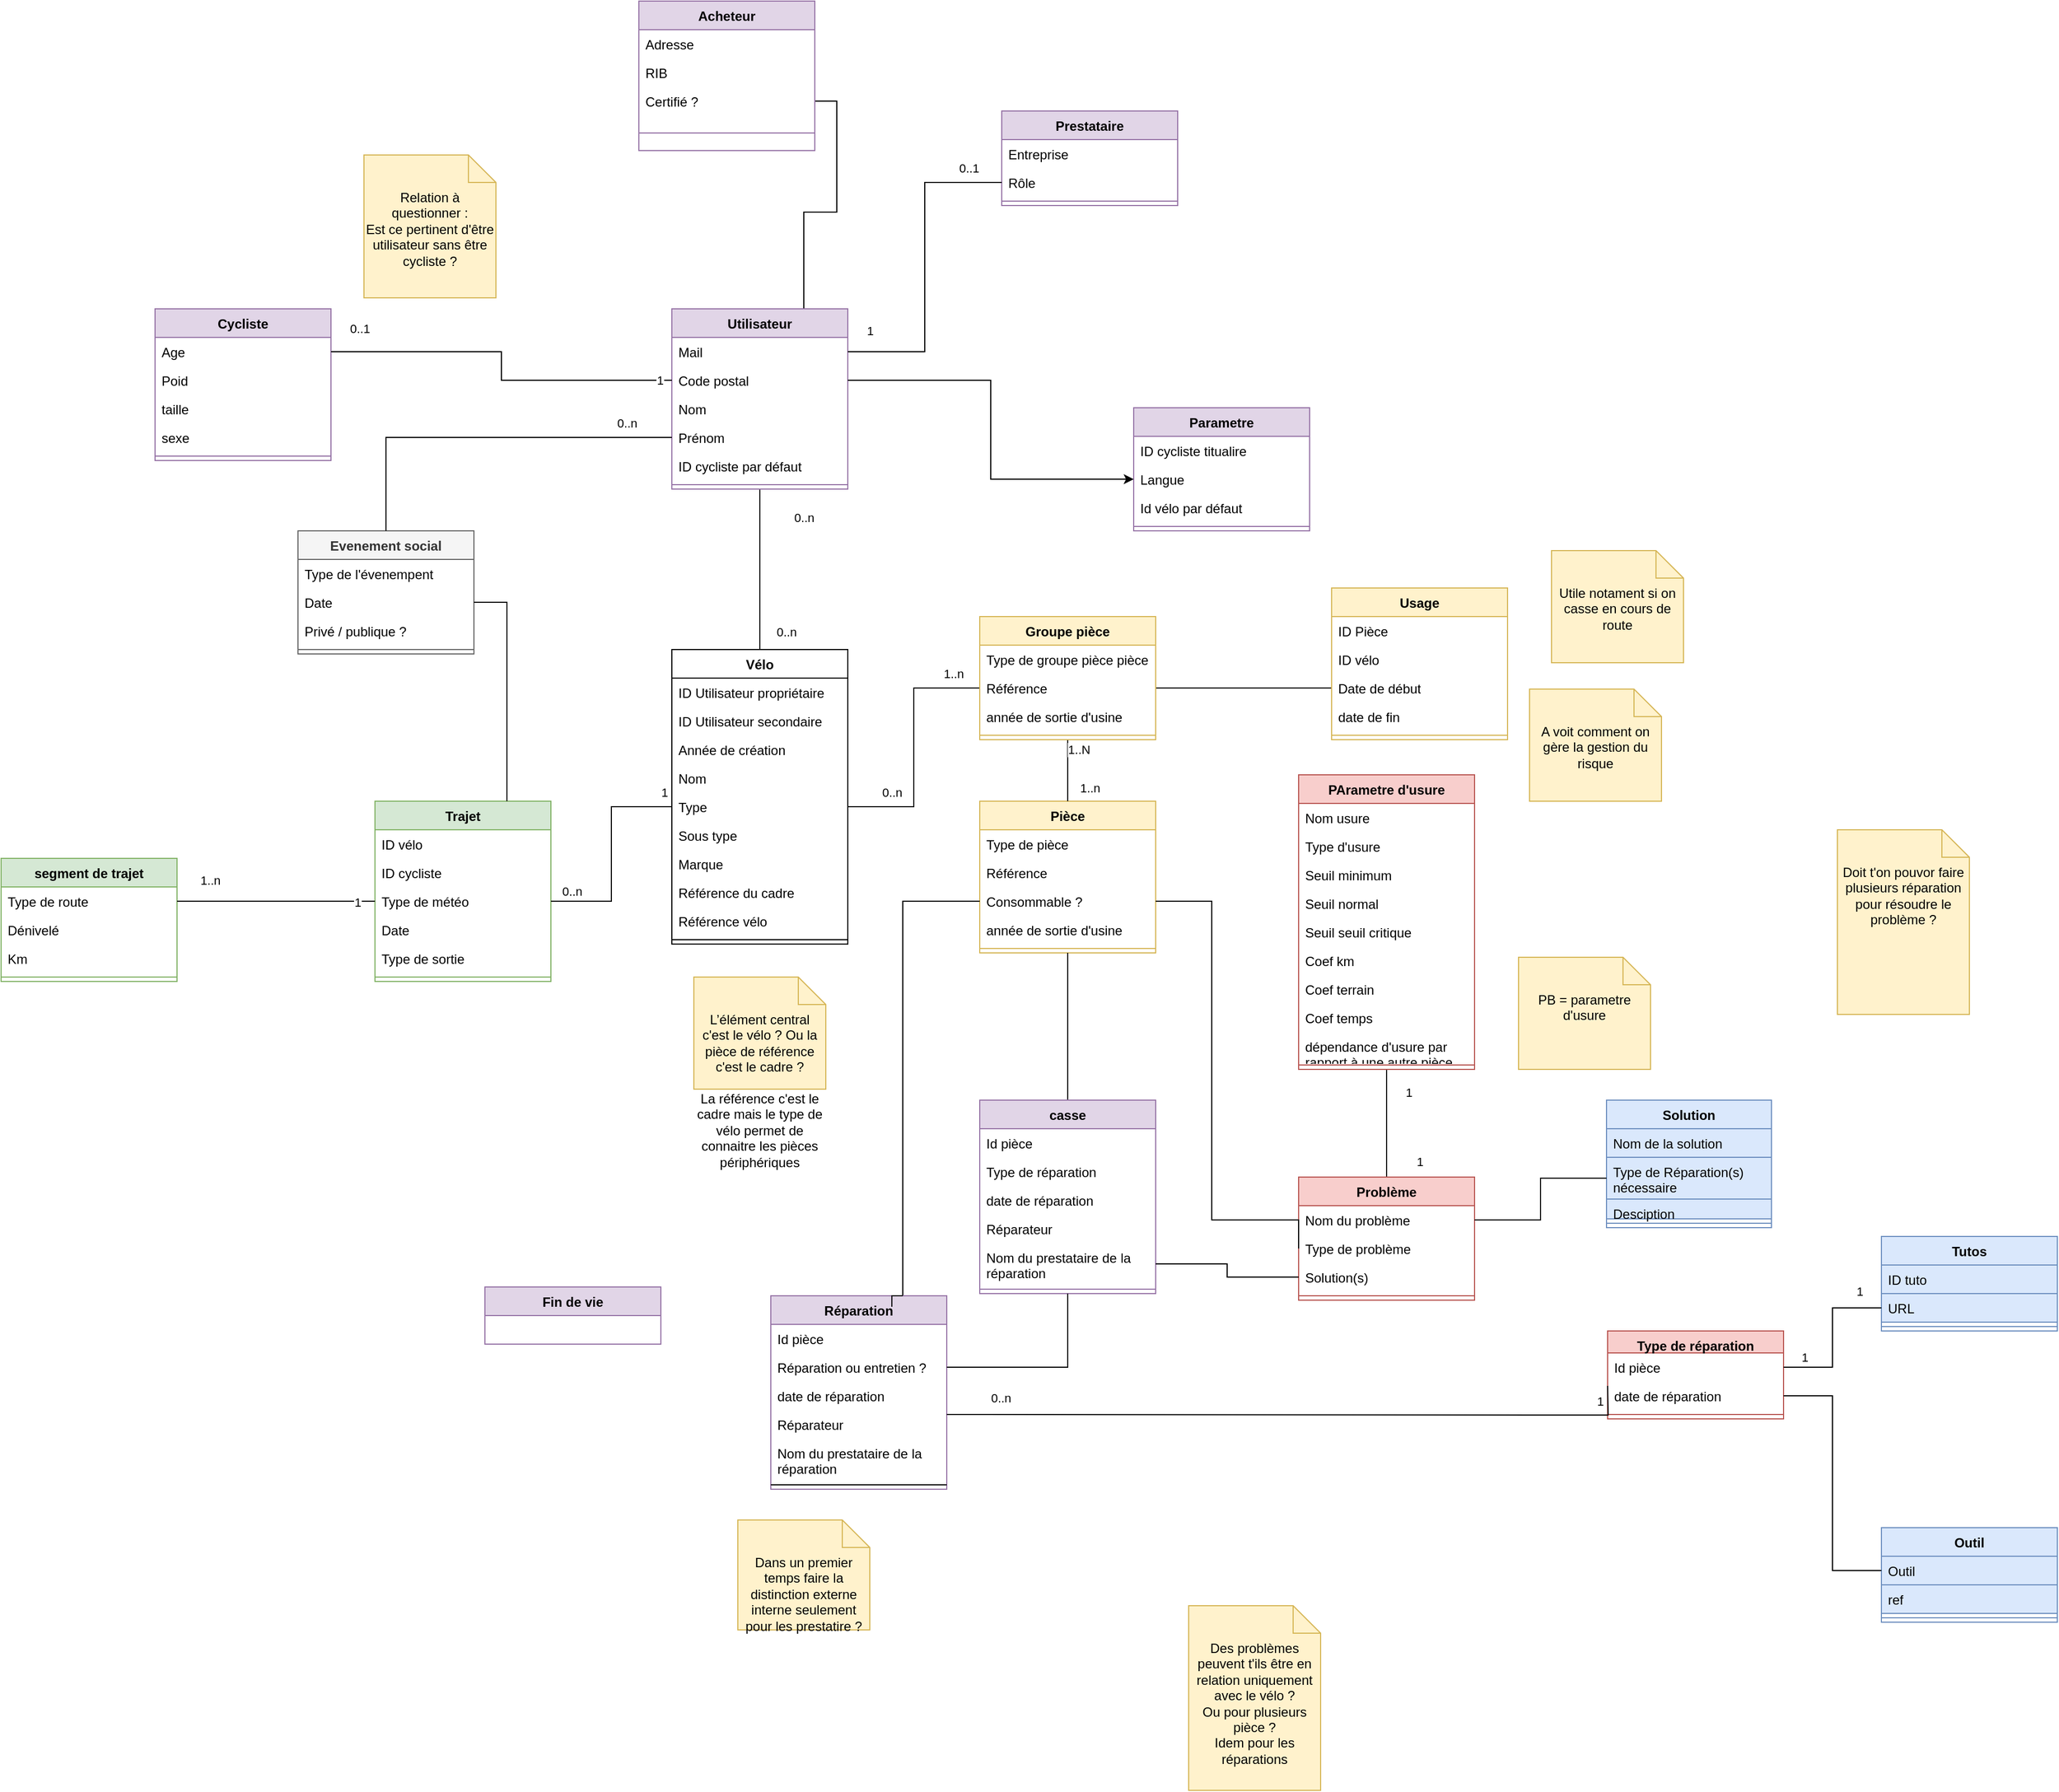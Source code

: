 <mxfile version="21.7.2" type="github">
  <diagram name="Page-1" id="J4AY9SnCHGe8KZv4-1K8">
    <mxGraphModel dx="2620" dy="2185" grid="1" gridSize="10" guides="1" tooltips="1" connect="1" arrows="1" fold="1" page="1" pageScale="1" pageWidth="827" pageHeight="1169" math="0" shadow="0">
      <root>
        <mxCell id="0" />
        <mxCell id="1" parent="0" />
        <mxCell id="DnWAwpr0GCzrHFZK8KwO-107" style="edgeStyle=orthogonalEdgeStyle;rounded=0;orthogonalLoop=1;jettySize=auto;html=1;exitX=0.5;exitY=1;exitDx=0;exitDy=0;entryX=0.5;entryY=0;entryDx=0;entryDy=0;endArrow=none;endFill=0;" parent="1" source="DnWAwpr0GCzrHFZK8KwO-1" target="DnWAwpr0GCzrHFZK8KwO-11" edge="1">
          <mxGeometry relative="1" as="geometry" />
        </mxCell>
        <mxCell id="DnWAwpr0GCzrHFZK8KwO-109" value="0..n" style="edgeLabel;html=1;align=center;verticalAlign=middle;resizable=0;points=[];fontSize=11;fontFamily=Helvetica;fontColor=default;" parent="DnWAwpr0GCzrHFZK8KwO-107" vertex="1" connectable="0">
          <mxGeometry x="0.757" y="1" relative="1" as="geometry">
            <mxPoint x="23" y="1" as="offset" />
          </mxGeometry>
        </mxCell>
        <mxCell id="n1DBK58FdpPRWccANjWo-20" value="0..n" style="edgeLabel;html=1;align=center;verticalAlign=middle;resizable=0;points=[];fontSize=11;fontFamily=Helvetica;fontColor=default;" vertex="1" connectable="0" parent="DnWAwpr0GCzrHFZK8KwO-107">
          <mxGeometry x="-0.671" y="-3" relative="1" as="geometry">
            <mxPoint x="43" y="2" as="offset" />
          </mxGeometry>
        </mxCell>
        <mxCell id="n1DBK58FdpPRWccANjWo-90" style="edgeStyle=orthogonalEdgeStyle;shape=connector;rounded=0;orthogonalLoop=1;jettySize=auto;html=1;exitX=0.75;exitY=0;exitDx=0;exitDy=0;entryX=1;entryY=0.5;entryDx=0;entryDy=0;labelBackgroundColor=default;strokeColor=default;fontFamily=Helvetica;fontSize=11;fontColor=default;endArrow=none;endFill=0;" edge="1" parent="1" source="DnWAwpr0GCzrHFZK8KwO-1" target="n1DBK58FdpPRWccANjWo-89">
          <mxGeometry relative="1" as="geometry" />
        </mxCell>
        <mxCell id="DnWAwpr0GCzrHFZK8KwO-1" value="Utilisateur" style="swimlane;fontStyle=1;align=center;verticalAlign=top;childLayout=stackLayout;horizontal=1;startSize=26;horizontalStack=0;resizeParent=1;resizeParentMax=0;resizeLast=0;collapsible=1;marginBottom=0;whiteSpace=wrap;html=1;fillColor=#e1d5e7;strokeColor=#9673a6;" parent="1" vertex="1">
          <mxGeometry x="310" width="160" height="164" as="geometry" />
        </mxCell>
        <mxCell id="DnWAwpr0GCzrHFZK8KwO-10" value="Mail" style="text;strokeColor=none;fillColor=none;align=left;verticalAlign=top;spacingLeft=4;spacingRight=4;overflow=hidden;rotatable=0;points=[[0,0.5],[1,0.5]];portConstraint=eastwest;whiteSpace=wrap;html=1;" parent="DnWAwpr0GCzrHFZK8KwO-1" vertex="1">
          <mxGeometry y="26" width="160" height="26" as="geometry" />
        </mxCell>
        <mxCell id="DnWAwpr0GCzrHFZK8KwO-9" value="Code postal" style="text;strokeColor=none;fillColor=none;align=left;verticalAlign=top;spacingLeft=4;spacingRight=4;overflow=hidden;rotatable=0;points=[[0,0.5],[1,0.5]];portConstraint=eastwest;whiteSpace=wrap;html=1;" parent="DnWAwpr0GCzrHFZK8KwO-1" vertex="1">
          <mxGeometry y="52" width="160" height="26" as="geometry" />
        </mxCell>
        <mxCell id="DnWAwpr0GCzrHFZK8KwO-51" value="Nom" style="text;strokeColor=none;fillColor=none;align=left;verticalAlign=top;spacingLeft=4;spacingRight=4;overflow=hidden;rotatable=0;points=[[0,0.5],[1,0.5]];portConstraint=eastwest;whiteSpace=wrap;html=1;" parent="DnWAwpr0GCzrHFZK8KwO-1" vertex="1">
          <mxGeometry y="78" width="160" height="26" as="geometry" />
        </mxCell>
        <mxCell id="DnWAwpr0GCzrHFZK8KwO-52" value="Prénom" style="text;strokeColor=none;fillColor=none;align=left;verticalAlign=top;spacingLeft=4;spacingRight=4;overflow=hidden;rotatable=0;points=[[0,0.5],[1,0.5]];portConstraint=eastwest;whiteSpace=wrap;html=1;" parent="DnWAwpr0GCzrHFZK8KwO-1" vertex="1">
          <mxGeometry y="104" width="160" height="26" as="geometry" />
        </mxCell>
        <mxCell id="DnWAwpr0GCzrHFZK8KwO-59" value="ID cycliste par défaut" style="text;strokeColor=none;fillColor=none;align=left;verticalAlign=top;spacingLeft=4;spacingRight=4;overflow=hidden;rotatable=0;points=[[0,0.5],[1,0.5]];portConstraint=eastwest;whiteSpace=wrap;html=1;" parent="DnWAwpr0GCzrHFZK8KwO-1" vertex="1">
          <mxGeometry y="130" width="160" height="26" as="geometry" />
        </mxCell>
        <mxCell id="DnWAwpr0GCzrHFZK8KwO-3" value="" style="line;strokeWidth=1;fillColor=none;align=left;verticalAlign=middle;spacingTop=-1;spacingLeft=3;spacingRight=3;rotatable=0;labelPosition=right;points=[];portConstraint=eastwest;strokeColor=inherit;" parent="DnWAwpr0GCzrHFZK8KwO-1" vertex="1">
          <mxGeometry y="156" width="160" height="8" as="geometry" />
        </mxCell>
        <mxCell id="DnWAwpr0GCzrHFZK8KwO-11" value="Vélo" style="swimlane;fontStyle=1;align=center;verticalAlign=top;childLayout=stackLayout;horizontal=1;startSize=26;horizontalStack=0;resizeParent=1;resizeParentMax=0;resizeLast=0;collapsible=1;marginBottom=0;whiteSpace=wrap;html=1;" parent="1" vertex="1">
          <mxGeometry x="310" y="310" width="160" height="268" as="geometry" />
        </mxCell>
        <mxCell id="DnWAwpr0GCzrHFZK8KwO-20" value="ID Utilisateur propriétaire" style="text;strokeColor=none;fillColor=none;align=left;verticalAlign=top;spacingLeft=4;spacingRight=4;overflow=hidden;rotatable=0;points=[[0,0.5],[1,0.5]];portConstraint=eastwest;whiteSpace=wrap;html=1;" parent="DnWAwpr0GCzrHFZK8KwO-11" vertex="1">
          <mxGeometry y="26" width="160" height="26" as="geometry" />
        </mxCell>
        <mxCell id="n1DBK58FdpPRWccANjWo-19" value="ID Utilisateur secondaire" style="text;strokeColor=none;fillColor=none;align=left;verticalAlign=top;spacingLeft=4;spacingRight=4;overflow=hidden;rotatable=0;points=[[0,0.5],[1,0.5]];portConstraint=eastwest;whiteSpace=wrap;html=1;" vertex="1" parent="DnWAwpr0GCzrHFZK8KwO-11">
          <mxGeometry y="52" width="160" height="26" as="geometry" />
        </mxCell>
        <mxCell id="DnWAwpr0GCzrHFZK8KwO-13" value="Année de création" style="text;strokeColor=none;fillColor=none;align=left;verticalAlign=top;spacingLeft=4;spacingRight=4;overflow=hidden;rotatable=0;points=[[0,0.5],[1,0.5]];portConstraint=eastwest;whiteSpace=wrap;html=1;" parent="DnWAwpr0GCzrHFZK8KwO-11" vertex="1">
          <mxGeometry y="78" width="160" height="26" as="geometry" />
        </mxCell>
        <mxCell id="DnWAwpr0GCzrHFZK8KwO-16" value="Nom" style="text;strokeColor=none;fillColor=none;align=left;verticalAlign=top;spacingLeft=4;spacingRight=4;overflow=hidden;rotatable=0;points=[[0,0.5],[1,0.5]];portConstraint=eastwest;whiteSpace=wrap;html=1;" parent="DnWAwpr0GCzrHFZK8KwO-11" vertex="1">
          <mxGeometry y="104" width="160" height="26" as="geometry" />
        </mxCell>
        <mxCell id="DnWAwpr0GCzrHFZK8KwO-18" value="Type" style="text;strokeColor=none;fillColor=none;align=left;verticalAlign=top;spacingLeft=4;spacingRight=4;overflow=hidden;rotatable=0;points=[[0,0.5],[1,0.5]];portConstraint=eastwest;whiteSpace=wrap;html=1;" parent="DnWAwpr0GCzrHFZK8KwO-11" vertex="1">
          <mxGeometry y="130" width="160" height="26" as="geometry" />
        </mxCell>
        <mxCell id="DnWAwpr0GCzrHFZK8KwO-87" value="Sous type" style="text;strokeColor=none;fillColor=none;align=left;verticalAlign=top;spacingLeft=4;spacingRight=4;overflow=hidden;rotatable=0;points=[[0,0.5],[1,0.5]];portConstraint=eastwest;whiteSpace=wrap;html=1;" parent="DnWAwpr0GCzrHFZK8KwO-11" vertex="1">
          <mxGeometry y="156" width="160" height="26" as="geometry" />
        </mxCell>
        <mxCell id="DnWAwpr0GCzrHFZK8KwO-90" value="&lt;div&gt;Marque&lt;/div&gt;" style="text;strokeColor=none;fillColor=none;align=left;verticalAlign=top;spacingLeft=4;spacingRight=4;overflow=hidden;rotatable=0;points=[[0,0.5],[1,0.5]];portConstraint=eastwest;whiteSpace=wrap;html=1;" parent="DnWAwpr0GCzrHFZK8KwO-11" vertex="1">
          <mxGeometry y="182" width="160" height="26" as="geometry" />
        </mxCell>
        <mxCell id="n1DBK58FdpPRWccANjWo-21" value="Référence du cadre" style="text;strokeColor=none;fillColor=none;align=left;verticalAlign=top;spacingLeft=4;spacingRight=4;overflow=hidden;rotatable=0;points=[[0,0.5],[1,0.5]];portConstraint=eastwest;whiteSpace=wrap;html=1;" vertex="1" parent="DnWAwpr0GCzrHFZK8KwO-11">
          <mxGeometry y="208" width="160" height="26" as="geometry" />
        </mxCell>
        <mxCell id="DnWAwpr0GCzrHFZK8KwO-88" value="Référence vélo" style="text;strokeColor=none;fillColor=none;align=left;verticalAlign=top;spacingLeft=4;spacingRight=4;overflow=hidden;rotatable=0;points=[[0,0.5],[1,0.5]];portConstraint=eastwest;whiteSpace=wrap;html=1;" parent="DnWAwpr0GCzrHFZK8KwO-11" vertex="1">
          <mxGeometry y="234" width="160" height="26" as="geometry" />
        </mxCell>
        <mxCell id="DnWAwpr0GCzrHFZK8KwO-19" value="" style="line;strokeWidth=1;fillColor=none;align=left;verticalAlign=middle;spacingTop=-1;spacingLeft=3;spacingRight=3;rotatable=0;labelPosition=right;points=[];portConstraint=eastwest;strokeColor=inherit;" parent="DnWAwpr0GCzrHFZK8KwO-11" vertex="1">
          <mxGeometry y="260" width="160" height="8" as="geometry" />
        </mxCell>
        <mxCell id="DnWAwpr0GCzrHFZK8KwO-95" style="edgeStyle=orthogonalEdgeStyle;rounded=0;orthogonalLoop=1;jettySize=auto;html=1;exitX=1;exitY=0.5;exitDx=0;exitDy=0;entryX=0;entryY=0.5;entryDx=0;entryDy=0;endArrow=none;endFill=0;" parent="1" source="n1DBK58FdpPRWccANjWo-33" target="DnWAwpr0GCzrHFZK8KwO-83" edge="1">
          <mxGeometry relative="1" as="geometry" />
        </mxCell>
        <mxCell id="DnWAwpr0GCzrHFZK8KwO-21" value="Pièce" style="swimlane;fontStyle=1;align=center;verticalAlign=top;childLayout=stackLayout;horizontal=1;startSize=26;horizontalStack=0;resizeParent=1;resizeParentMax=0;resizeLast=0;collapsible=1;marginBottom=0;whiteSpace=wrap;html=1;fillColor=#fff2cc;strokeColor=#d6b656;" parent="1" vertex="1">
          <mxGeometry x="590" y="448" width="160" height="138" as="geometry" />
        </mxCell>
        <mxCell id="DnWAwpr0GCzrHFZK8KwO-23" value="Type de pièce" style="text;strokeColor=none;fillColor=none;align=left;verticalAlign=top;spacingLeft=4;spacingRight=4;overflow=hidden;rotatable=0;points=[[0,0.5],[1,0.5]];portConstraint=eastwest;whiteSpace=wrap;html=1;" parent="DnWAwpr0GCzrHFZK8KwO-21" vertex="1">
          <mxGeometry y="26" width="160" height="26" as="geometry" />
        </mxCell>
        <mxCell id="DnWAwpr0GCzrHFZK8KwO-24" value="Référence" style="text;strokeColor=none;fillColor=none;align=left;verticalAlign=top;spacingLeft=4;spacingRight=4;overflow=hidden;rotatable=0;points=[[0,0.5],[1,0.5]];portConstraint=eastwest;whiteSpace=wrap;html=1;" parent="DnWAwpr0GCzrHFZK8KwO-21" vertex="1">
          <mxGeometry y="52" width="160" height="26" as="geometry" />
        </mxCell>
        <mxCell id="n1DBK58FdpPRWccANjWo-41" value="Consommable ? " style="text;strokeColor=none;fillColor=none;align=left;verticalAlign=top;spacingLeft=4;spacingRight=4;overflow=hidden;rotatable=0;points=[[0,0.5],[1,0.5]];portConstraint=eastwest;whiteSpace=wrap;html=1;" vertex="1" parent="DnWAwpr0GCzrHFZK8KwO-21">
          <mxGeometry y="78" width="160" height="26" as="geometry" />
        </mxCell>
        <mxCell id="DnWAwpr0GCzrHFZK8KwO-25" value="année de sortie d&#39;usine " style="text;strokeColor=none;fillColor=none;align=left;verticalAlign=top;spacingLeft=4;spacingRight=4;overflow=hidden;rotatable=0;points=[[0,0.5],[1,0.5]];portConstraint=eastwest;whiteSpace=wrap;html=1;" parent="DnWAwpr0GCzrHFZK8KwO-21" vertex="1">
          <mxGeometry y="104" width="160" height="26" as="geometry" />
        </mxCell>
        <mxCell id="DnWAwpr0GCzrHFZK8KwO-27" value="" style="line;strokeWidth=1;fillColor=none;align=left;verticalAlign=middle;spacingTop=-1;spacingLeft=3;spacingRight=3;rotatable=0;labelPosition=right;points=[];portConstraint=eastwest;strokeColor=inherit;" parent="DnWAwpr0GCzrHFZK8KwO-21" vertex="1">
          <mxGeometry y="130" width="160" height="8" as="geometry" />
        </mxCell>
        <mxCell id="DnWAwpr0GCzrHFZK8KwO-28" value="Trajet" style="swimlane;fontStyle=1;align=center;verticalAlign=top;childLayout=stackLayout;horizontal=1;startSize=26;horizontalStack=0;resizeParent=1;resizeParentMax=0;resizeLast=0;collapsible=1;marginBottom=0;whiteSpace=wrap;html=1;fillColor=#d5e8d4;strokeColor=#82b366;" parent="1" vertex="1">
          <mxGeometry x="40" y="448" width="160" height="164" as="geometry" />
        </mxCell>
        <mxCell id="DnWAwpr0GCzrHFZK8KwO-29" value="ID vélo" style="text;strokeColor=none;fillColor=none;align=left;verticalAlign=top;spacingLeft=4;spacingRight=4;overflow=hidden;rotatable=0;points=[[0,0.5],[1,0.5]];portConstraint=eastwest;whiteSpace=wrap;html=1;" parent="DnWAwpr0GCzrHFZK8KwO-28" vertex="1">
          <mxGeometry y="26" width="160" height="26" as="geometry" />
        </mxCell>
        <mxCell id="DnWAwpr0GCzrHFZK8KwO-30" value="ID cycliste" style="text;strokeColor=none;fillColor=none;align=left;verticalAlign=top;spacingLeft=4;spacingRight=4;overflow=hidden;rotatable=0;points=[[0,0.5],[1,0.5]];portConstraint=eastwest;whiteSpace=wrap;html=1;" parent="DnWAwpr0GCzrHFZK8KwO-28" vertex="1">
          <mxGeometry y="52" width="160" height="26" as="geometry" />
        </mxCell>
        <mxCell id="DnWAwpr0GCzrHFZK8KwO-32" value="Type de météo " style="text;strokeColor=none;fillColor=none;align=left;verticalAlign=top;spacingLeft=4;spacingRight=4;overflow=hidden;rotatable=0;points=[[0,0.5],[1,0.5]];portConstraint=eastwest;whiteSpace=wrap;html=1;" parent="DnWAwpr0GCzrHFZK8KwO-28" vertex="1">
          <mxGeometry y="78" width="160" height="26" as="geometry" />
        </mxCell>
        <mxCell id="DnWAwpr0GCzrHFZK8KwO-80" value="Date" style="text;strokeColor=none;fillColor=none;align=left;verticalAlign=top;spacingLeft=4;spacingRight=4;overflow=hidden;rotatable=0;points=[[0,0.5],[1,0.5]];portConstraint=eastwest;whiteSpace=wrap;html=1;" parent="DnWAwpr0GCzrHFZK8KwO-28" vertex="1">
          <mxGeometry y="104" width="160" height="26" as="geometry" />
        </mxCell>
        <mxCell id="n1DBK58FdpPRWccANjWo-25" value="Type de sortie " style="text;strokeColor=none;fillColor=none;align=left;verticalAlign=top;spacingLeft=4;spacingRight=4;overflow=hidden;rotatable=0;points=[[0,0.5],[1,0.5]];portConstraint=eastwest;whiteSpace=wrap;html=1;" vertex="1" parent="DnWAwpr0GCzrHFZK8KwO-28">
          <mxGeometry y="130" width="160" height="26" as="geometry" />
        </mxCell>
        <mxCell id="DnWAwpr0GCzrHFZK8KwO-34" value="" style="line;strokeWidth=1;fillColor=none;align=left;verticalAlign=middle;spacingTop=-1;spacingLeft=3;spacingRight=3;rotatable=0;labelPosition=right;points=[];portConstraint=eastwest;strokeColor=inherit;" parent="DnWAwpr0GCzrHFZK8KwO-28" vertex="1">
          <mxGeometry y="156" width="160" height="8" as="geometry" />
        </mxCell>
        <mxCell id="DnWAwpr0GCzrHFZK8KwO-38" value="segment de trajet" style="swimlane;fontStyle=1;align=center;verticalAlign=top;childLayout=stackLayout;horizontal=1;startSize=26;horizontalStack=0;resizeParent=1;resizeParentMax=0;resizeLast=0;collapsible=1;marginBottom=0;whiteSpace=wrap;html=1;fillColor=#d5e8d4;strokeColor=#82b366;" parent="1" vertex="1">
          <mxGeometry x="-300" y="500" width="160" height="112" as="geometry" />
        </mxCell>
        <mxCell id="DnWAwpr0GCzrHFZK8KwO-42" value="Type de route " style="text;strokeColor=none;fillColor=none;align=left;verticalAlign=top;spacingLeft=4;spacingRight=4;overflow=hidden;rotatable=0;points=[[0,0.5],[1,0.5]];portConstraint=eastwest;whiteSpace=wrap;html=1;" parent="DnWAwpr0GCzrHFZK8KwO-38" vertex="1">
          <mxGeometry y="26" width="160" height="26" as="geometry" />
        </mxCell>
        <mxCell id="DnWAwpr0GCzrHFZK8KwO-70" value="Dénivelé" style="text;strokeColor=none;fillColor=none;align=left;verticalAlign=top;spacingLeft=4;spacingRight=4;overflow=hidden;rotatable=0;points=[[0,0.5],[1,0.5]];portConstraint=eastwest;whiteSpace=wrap;html=1;" parent="DnWAwpr0GCzrHFZK8KwO-38" vertex="1">
          <mxGeometry y="52" width="160" height="26" as="geometry" />
        </mxCell>
        <mxCell id="DnWAwpr0GCzrHFZK8KwO-47" value="Km" style="text;strokeColor=none;fillColor=none;align=left;verticalAlign=top;spacingLeft=4;spacingRight=4;overflow=hidden;rotatable=0;points=[[0,0.5],[1,0.5]];portConstraint=eastwest;whiteSpace=wrap;html=1;" parent="DnWAwpr0GCzrHFZK8KwO-38" vertex="1">
          <mxGeometry y="78" width="160" height="26" as="geometry" />
        </mxCell>
        <mxCell id="DnWAwpr0GCzrHFZK8KwO-44" value="" style="line;strokeWidth=1;fillColor=none;align=left;verticalAlign=middle;spacingTop=-1;spacingLeft=3;spacingRight=3;rotatable=0;labelPosition=right;points=[];portConstraint=eastwest;strokeColor=inherit;" parent="DnWAwpr0GCzrHFZK8KwO-38" vertex="1">
          <mxGeometry y="104" width="160" height="8" as="geometry" />
        </mxCell>
        <mxCell id="DnWAwpr0GCzrHFZK8KwO-46" value="" style="edgeStyle=orthogonalEdgeStyle;rounded=0;orthogonalLoop=1;jettySize=auto;html=1;endArrow=none;endFill=0;" parent="1" source="DnWAwpr0GCzrHFZK8KwO-42" edge="1">
          <mxGeometry relative="1" as="geometry">
            <mxPoint x="40" y="539" as="targetPoint" />
          </mxGeometry>
        </mxCell>
        <mxCell id="n1DBK58FdpPRWccANjWo-22" value="1" style="edgeLabel;html=1;align=center;verticalAlign=middle;resizable=0;points=[];fontSize=11;fontFamily=Helvetica;fontColor=default;" vertex="1" connectable="0" parent="DnWAwpr0GCzrHFZK8KwO-46">
          <mxGeometry x="0.832" y="-1" relative="1" as="geometry">
            <mxPoint x="-1" as="offset" />
          </mxGeometry>
        </mxCell>
        <mxCell id="n1DBK58FdpPRWccANjWo-23" value="1..n" style="edgeLabel;html=1;align=center;verticalAlign=middle;resizable=0;points=[];fontSize=11;fontFamily=Helvetica;fontColor=default;" vertex="1" connectable="0" parent="DnWAwpr0GCzrHFZK8KwO-46">
          <mxGeometry x="-0.843" y="-2" relative="1" as="geometry">
            <mxPoint x="16" y="-21" as="offset" />
          </mxGeometry>
        </mxCell>
        <mxCell id="DnWAwpr0GCzrHFZK8KwO-50" value="Cycliste" style="swimlane;fontStyle=1;align=center;verticalAlign=top;childLayout=stackLayout;horizontal=1;startSize=26;horizontalStack=0;resizeParent=1;resizeParentMax=0;resizeLast=0;collapsible=1;marginBottom=0;whiteSpace=wrap;html=1;fillColor=#e1d5e7;strokeColor=#9673a6;" parent="1" vertex="1">
          <mxGeometry x="-160" width="160" height="138" as="geometry" />
        </mxCell>
        <mxCell id="DnWAwpr0GCzrHFZK8KwO-53" value="&lt;div&gt;Age&lt;/div&gt;" style="text;strokeColor=none;fillColor=none;align=left;verticalAlign=top;spacingLeft=4;spacingRight=4;overflow=hidden;rotatable=0;points=[[0,0.5],[1,0.5]];portConstraint=eastwest;whiteSpace=wrap;html=1;" parent="DnWAwpr0GCzrHFZK8KwO-50" vertex="1">
          <mxGeometry y="26" width="160" height="26" as="geometry" />
        </mxCell>
        <mxCell id="DnWAwpr0GCzrHFZK8KwO-56" value="Poid" style="text;strokeColor=none;fillColor=none;align=left;verticalAlign=top;spacingLeft=4;spacingRight=4;overflow=hidden;rotatable=0;points=[[0,0.5],[1,0.5]];portConstraint=eastwest;whiteSpace=wrap;html=1;" parent="DnWAwpr0GCzrHFZK8KwO-50" vertex="1">
          <mxGeometry y="52" width="160" height="26" as="geometry" />
        </mxCell>
        <mxCell id="DnWAwpr0GCzrHFZK8KwO-57" value="taille" style="text;strokeColor=none;fillColor=none;align=left;verticalAlign=top;spacingLeft=4;spacingRight=4;overflow=hidden;rotatable=0;points=[[0,0.5],[1,0.5]];portConstraint=eastwest;whiteSpace=wrap;html=1;" parent="DnWAwpr0GCzrHFZK8KwO-50" vertex="1">
          <mxGeometry y="78" width="160" height="26" as="geometry" />
        </mxCell>
        <mxCell id="DnWAwpr0GCzrHFZK8KwO-58" value="sexe" style="text;strokeColor=none;fillColor=none;align=left;verticalAlign=top;spacingLeft=4;spacingRight=4;overflow=hidden;rotatable=0;points=[[0,0.5],[1,0.5]];portConstraint=eastwest;whiteSpace=wrap;html=1;" parent="DnWAwpr0GCzrHFZK8KwO-50" vertex="1">
          <mxGeometry y="104" width="160" height="26" as="geometry" />
        </mxCell>
        <mxCell id="DnWAwpr0GCzrHFZK8KwO-54" value="" style="line;strokeWidth=1;fillColor=none;align=left;verticalAlign=middle;spacingTop=-1;spacingLeft=3;spacingRight=3;rotatable=0;labelPosition=right;points=[];portConstraint=eastwest;strokeColor=inherit;" parent="DnWAwpr0GCzrHFZK8KwO-50" vertex="1">
          <mxGeometry y="130" width="160" height="8" as="geometry" />
        </mxCell>
        <mxCell id="DnWAwpr0GCzrHFZK8KwO-60" value="Parametre" style="swimlane;fontStyle=1;align=center;verticalAlign=top;childLayout=stackLayout;horizontal=1;startSize=26;horizontalStack=0;resizeParent=1;resizeParentMax=0;resizeLast=0;collapsible=1;marginBottom=0;whiteSpace=wrap;html=1;fillColor=#e1d5e7;strokeColor=#9673a6;" parent="1" vertex="1">
          <mxGeometry x="730" y="90" width="160" height="112" as="geometry" />
        </mxCell>
        <mxCell id="DnWAwpr0GCzrHFZK8KwO-61" value="ID cycliste titualire" style="text;strokeColor=none;fillColor=none;align=left;verticalAlign=top;spacingLeft=4;spacingRight=4;overflow=hidden;rotatable=0;points=[[0,0.5],[1,0.5]];portConstraint=eastwest;whiteSpace=wrap;html=1;" parent="DnWAwpr0GCzrHFZK8KwO-60" vertex="1">
          <mxGeometry y="26" width="160" height="26" as="geometry" />
        </mxCell>
        <mxCell id="n1DBK58FdpPRWccANjWo-1" value="Langue" style="text;strokeColor=none;fillColor=none;align=left;verticalAlign=top;spacingLeft=4;spacingRight=4;overflow=hidden;rotatable=0;points=[[0,0.5],[1,0.5]];portConstraint=eastwest;whiteSpace=wrap;html=1;" vertex="1" parent="DnWAwpr0GCzrHFZK8KwO-60">
          <mxGeometry y="52" width="160" height="26" as="geometry" />
        </mxCell>
        <mxCell id="DnWAwpr0GCzrHFZK8KwO-62" value="Id vélo par défaut" style="text;strokeColor=none;fillColor=none;align=left;verticalAlign=top;spacingLeft=4;spacingRight=4;overflow=hidden;rotatable=0;points=[[0,0.5],[1,0.5]];portConstraint=eastwest;whiteSpace=wrap;html=1;" parent="DnWAwpr0GCzrHFZK8KwO-60" vertex="1">
          <mxGeometry y="78" width="160" height="26" as="geometry" />
        </mxCell>
        <mxCell id="DnWAwpr0GCzrHFZK8KwO-67" value="" style="line;strokeWidth=1;fillColor=none;align=left;verticalAlign=middle;spacingTop=-1;spacingLeft=3;spacingRight=3;rotatable=0;labelPosition=right;points=[];portConstraint=eastwest;strokeColor=inherit;" parent="DnWAwpr0GCzrHFZK8KwO-60" vertex="1">
          <mxGeometry y="104" width="160" height="8" as="geometry" />
        </mxCell>
        <mxCell id="n1DBK58FdpPRWccANjWo-42" style="edgeStyle=orthogonalEdgeStyle;shape=connector;rounded=0;orthogonalLoop=1;jettySize=auto;html=1;exitX=0.5;exitY=1;exitDx=0;exitDy=0;entryX=0.5;entryY=0;entryDx=0;entryDy=0;labelBackgroundColor=default;strokeColor=default;fontFamily=Helvetica;fontSize=11;fontColor=default;endArrow=none;endFill=0;" edge="1" parent="1" source="DnWAwpr0GCzrHFZK8KwO-71" target="DnWAwpr0GCzrHFZK8KwO-91">
          <mxGeometry relative="1" as="geometry" />
        </mxCell>
        <mxCell id="n1DBK58FdpPRWccANjWo-44" value="1" style="edgeLabel;html=1;align=center;verticalAlign=middle;resizable=0;points=[];fontSize=11;fontFamily=Helvetica;fontColor=default;" vertex="1" connectable="0" parent="n1DBK58FdpPRWccANjWo-42">
          <mxGeometry x="0.711" y="2" relative="1" as="geometry">
            <mxPoint x="28" as="offset" />
          </mxGeometry>
        </mxCell>
        <mxCell id="n1DBK58FdpPRWccANjWo-65" value="1" style="edgeLabel;html=1;align=center;verticalAlign=middle;resizable=0;points=[];fontSize=11;fontFamily=Helvetica;fontColor=default;" vertex="1" connectable="0" parent="n1DBK58FdpPRWccANjWo-42">
          <mxGeometry x="-0.571" y="5" relative="1" as="geometry">
            <mxPoint x="15" as="offset" />
          </mxGeometry>
        </mxCell>
        <mxCell id="DnWAwpr0GCzrHFZK8KwO-71" value="PArametre d&#39;usure" style="swimlane;fontStyle=1;align=center;verticalAlign=top;childLayout=stackLayout;horizontal=1;startSize=26;horizontalStack=0;resizeParent=1;resizeParentMax=0;resizeLast=0;collapsible=1;marginBottom=0;whiteSpace=wrap;html=1;fillColor=#f8cecc;strokeColor=#b85450;" parent="1" vertex="1">
          <mxGeometry x="880" y="424" width="160" height="268" as="geometry" />
        </mxCell>
        <mxCell id="DnWAwpr0GCzrHFZK8KwO-75" value="Nom usure" style="text;strokeColor=none;fillColor=none;align=left;verticalAlign=top;spacingLeft=4;spacingRight=4;overflow=hidden;rotatable=0;points=[[0,0.5],[1,0.5]];portConstraint=eastwest;whiteSpace=wrap;html=1;" parent="DnWAwpr0GCzrHFZK8KwO-71" vertex="1">
          <mxGeometry y="26" width="160" height="26" as="geometry" />
        </mxCell>
        <mxCell id="DnWAwpr0GCzrHFZK8KwO-72" value="Type d&#39;usure" style="text;strokeColor=none;fillColor=none;align=left;verticalAlign=top;spacingLeft=4;spacingRight=4;overflow=hidden;rotatable=0;points=[[0,0.5],[1,0.5]];portConstraint=eastwest;whiteSpace=wrap;html=1;" parent="DnWAwpr0GCzrHFZK8KwO-71" vertex="1">
          <mxGeometry y="52" width="160" height="26" as="geometry" />
        </mxCell>
        <mxCell id="DnWAwpr0GCzrHFZK8KwO-120" value="Seuil minimum" style="text;strokeColor=none;fillColor=none;align=left;verticalAlign=top;spacingLeft=4;spacingRight=4;overflow=hidden;rotatable=0;points=[[0,0.5],[1,0.5]];portConstraint=eastwest;whiteSpace=wrap;html=1;" parent="DnWAwpr0GCzrHFZK8KwO-71" vertex="1">
          <mxGeometry y="78" width="160" height="26" as="geometry" />
        </mxCell>
        <mxCell id="DnWAwpr0GCzrHFZK8KwO-121" value="Seuil normal " style="text;strokeColor=none;fillColor=none;align=left;verticalAlign=top;spacingLeft=4;spacingRight=4;overflow=hidden;rotatable=0;points=[[0,0.5],[1,0.5]];portConstraint=eastwest;whiteSpace=wrap;html=1;" parent="DnWAwpr0GCzrHFZK8KwO-71" vertex="1">
          <mxGeometry y="104" width="160" height="26" as="geometry" />
        </mxCell>
        <mxCell id="DnWAwpr0GCzrHFZK8KwO-126" value="Seuil seuil critique " style="text;strokeColor=none;fillColor=none;align=left;verticalAlign=top;spacingLeft=4;spacingRight=4;overflow=hidden;rotatable=0;points=[[0,0.5],[1,0.5]];portConstraint=eastwest;whiteSpace=wrap;html=1;" parent="DnWAwpr0GCzrHFZK8KwO-71" vertex="1">
          <mxGeometry y="130" width="160" height="26" as="geometry" />
        </mxCell>
        <mxCell id="DnWAwpr0GCzrHFZK8KwO-127" value="Coef km" style="text;strokeColor=none;fillColor=none;align=left;verticalAlign=top;spacingLeft=4;spacingRight=4;overflow=hidden;rotatable=0;points=[[0,0.5],[1,0.5]];portConstraint=eastwest;whiteSpace=wrap;html=1;" parent="DnWAwpr0GCzrHFZK8KwO-71" vertex="1">
          <mxGeometry y="156" width="160" height="26" as="geometry" />
        </mxCell>
        <mxCell id="DnWAwpr0GCzrHFZK8KwO-128" value="Coef terrain" style="text;strokeColor=none;fillColor=none;align=left;verticalAlign=top;spacingLeft=4;spacingRight=4;overflow=hidden;rotatable=0;points=[[0,0.5],[1,0.5]];portConstraint=eastwest;whiteSpace=wrap;html=1;" parent="DnWAwpr0GCzrHFZK8KwO-71" vertex="1">
          <mxGeometry y="182" width="160" height="26" as="geometry" />
        </mxCell>
        <mxCell id="DnWAwpr0GCzrHFZK8KwO-129" value="Coef temps" style="text;strokeColor=none;fillColor=none;align=left;verticalAlign=top;spacingLeft=4;spacingRight=4;overflow=hidden;rotatable=0;points=[[0,0.5],[1,0.5]];portConstraint=eastwest;whiteSpace=wrap;html=1;" parent="DnWAwpr0GCzrHFZK8KwO-71" vertex="1">
          <mxGeometry y="208" width="160" height="26" as="geometry" />
        </mxCell>
        <mxCell id="n1DBK58FdpPRWccANjWo-40" value="dépendance d&#39;usure par rapport à une autre pièce" style="text;strokeColor=none;fillColor=none;align=left;verticalAlign=top;spacingLeft=4;spacingRight=4;overflow=hidden;rotatable=0;points=[[0,0.5],[1,0.5]];portConstraint=eastwest;whiteSpace=wrap;html=1;" vertex="1" parent="DnWAwpr0GCzrHFZK8KwO-71">
          <mxGeometry y="234" width="160" height="26" as="geometry" />
        </mxCell>
        <mxCell id="DnWAwpr0GCzrHFZK8KwO-76" value="" style="line;strokeWidth=1;fillColor=none;align=left;verticalAlign=middle;spacingTop=-1;spacingLeft=3;spacingRight=3;rotatable=0;labelPosition=right;points=[];portConstraint=eastwest;strokeColor=inherit;" parent="DnWAwpr0GCzrHFZK8KwO-71" vertex="1">
          <mxGeometry y="260" width="160" height="8" as="geometry" />
        </mxCell>
        <mxCell id="DnWAwpr0GCzrHFZK8KwO-81" value="Usage" style="swimlane;fontStyle=1;align=center;verticalAlign=top;childLayout=stackLayout;horizontal=1;startSize=26;horizontalStack=0;resizeParent=1;resizeParentMax=0;resizeLast=0;collapsible=1;marginBottom=0;whiteSpace=wrap;html=1;fillColor=#fff2cc;strokeColor=#d6b656;" parent="1" vertex="1">
          <mxGeometry x="910" y="254" width="160" height="138" as="geometry" />
        </mxCell>
        <mxCell id="DnWAwpr0GCzrHFZK8KwO-82" value="ID Pièce" style="text;strokeColor=none;fillColor=none;align=left;verticalAlign=top;spacingLeft=4;spacingRight=4;overflow=hidden;rotatable=0;points=[[0,0.5],[1,0.5]];portConstraint=eastwest;whiteSpace=wrap;html=1;" parent="DnWAwpr0GCzrHFZK8KwO-81" vertex="1">
          <mxGeometry y="26" width="160" height="26" as="geometry" />
        </mxCell>
        <mxCell id="DnWAwpr0GCzrHFZK8KwO-101" value="ID vélo" style="text;strokeColor=none;fillColor=none;align=left;verticalAlign=top;spacingLeft=4;spacingRight=4;overflow=hidden;rotatable=0;points=[[0,0.5],[1,0.5]];portConstraint=eastwest;whiteSpace=wrap;html=1;" parent="DnWAwpr0GCzrHFZK8KwO-81" vertex="1">
          <mxGeometry y="52" width="160" height="26" as="geometry" />
        </mxCell>
        <mxCell id="DnWAwpr0GCzrHFZK8KwO-83" value="Date de début" style="text;strokeColor=none;fillColor=none;align=left;verticalAlign=top;spacingLeft=4;spacingRight=4;overflow=hidden;rotatable=0;points=[[0,0.5],[1,0.5]];portConstraint=eastwest;whiteSpace=wrap;html=1;" parent="DnWAwpr0GCzrHFZK8KwO-81" vertex="1">
          <mxGeometry y="78" width="160" height="26" as="geometry" />
        </mxCell>
        <mxCell id="DnWAwpr0GCzrHFZK8KwO-84" value="date de fin" style="text;strokeColor=none;fillColor=none;align=left;verticalAlign=top;spacingLeft=4;spacingRight=4;overflow=hidden;rotatable=0;points=[[0,0.5],[1,0.5]];portConstraint=eastwest;whiteSpace=wrap;html=1;" parent="DnWAwpr0GCzrHFZK8KwO-81" vertex="1">
          <mxGeometry y="104" width="160" height="26" as="geometry" />
        </mxCell>
        <mxCell id="DnWAwpr0GCzrHFZK8KwO-86" value="" style="line;strokeWidth=1;fillColor=none;align=left;verticalAlign=middle;spacingTop=-1;spacingLeft=3;spacingRight=3;rotatable=0;labelPosition=right;points=[];portConstraint=eastwest;strokeColor=inherit;" parent="DnWAwpr0GCzrHFZK8KwO-81" vertex="1">
          <mxGeometry y="130" width="160" height="8" as="geometry" />
        </mxCell>
        <mxCell id="DnWAwpr0GCzrHFZK8KwO-89" value="" style="edgeStyle=orthogonalEdgeStyle;rounded=0;orthogonalLoop=1;jettySize=auto;html=1;exitX=1;exitY=0.5;exitDx=0;exitDy=0;endArrow=none;endFill=0;entryX=0;entryY=0.5;entryDx=0;entryDy=0;" parent="1" source="DnWAwpr0GCzrHFZK8KwO-18" target="n1DBK58FdpPRWccANjWo-33" edge="1">
          <mxGeometry relative="1" as="geometry" />
        </mxCell>
        <mxCell id="n1DBK58FdpPRWccANjWo-26" value="0..n" style="edgeLabel;html=1;align=center;verticalAlign=middle;resizable=0;points=[];fontSize=11;fontFamily=Helvetica;fontColor=default;" vertex="1" connectable="0" parent="DnWAwpr0GCzrHFZK8KwO-89">
          <mxGeometry x="-0.64" y="-1" relative="1" as="geometry">
            <mxPoint x="-1" y="-14" as="offset" />
          </mxGeometry>
        </mxCell>
        <mxCell id="n1DBK58FdpPRWccANjWo-28" value="1..n" style="edgeLabel;html=1;align=center;verticalAlign=middle;resizable=0;points=[];fontSize=11;fontFamily=Helvetica;fontColor=default;" vertex="1" connectable="0" parent="DnWAwpr0GCzrHFZK8KwO-89">
          <mxGeometry x="0.837" relative="1" as="geometry">
            <mxPoint x="-6" y="-13" as="offset" />
          </mxGeometry>
        </mxCell>
        <mxCell id="DnWAwpr0GCzrHFZK8KwO-91" value="Problème" style="swimlane;fontStyle=1;align=center;verticalAlign=top;childLayout=stackLayout;horizontal=1;startSize=26;horizontalStack=0;resizeParent=1;resizeParentMax=0;resizeLast=0;collapsible=1;marginBottom=0;whiteSpace=wrap;html=1;fillColor=#f8cecc;strokeColor=#b85450;" parent="1" vertex="1">
          <mxGeometry x="880" y="790" width="160" height="112" as="geometry" />
        </mxCell>
        <mxCell id="DnWAwpr0GCzrHFZK8KwO-92" value="Nom du problème" style="text;strokeColor=none;fillColor=none;align=left;verticalAlign=top;spacingLeft=4;spacingRight=4;overflow=hidden;rotatable=0;points=[[0,0.5],[1,0.5]];portConstraint=eastwest;whiteSpace=wrap;html=1;" parent="DnWAwpr0GCzrHFZK8KwO-91" vertex="1">
          <mxGeometry y="26" width="160" height="26" as="geometry" />
        </mxCell>
        <mxCell id="DnWAwpr0GCzrHFZK8KwO-93" value="Type de problème" style="text;strokeColor=none;fillColor=none;align=left;verticalAlign=top;spacingLeft=4;spacingRight=4;overflow=hidden;rotatable=0;points=[[0,0.5],[1,0.5]];portConstraint=eastwest;whiteSpace=wrap;html=1;" parent="DnWAwpr0GCzrHFZK8KwO-91" vertex="1">
          <mxGeometry y="52" width="160" height="26" as="geometry" />
        </mxCell>
        <mxCell id="DnWAwpr0GCzrHFZK8KwO-144" value="Solution(s)" style="text;strokeColor=none;fillColor=none;align=left;verticalAlign=top;spacingLeft=4;spacingRight=4;overflow=hidden;rotatable=0;points=[[0,0.5],[1,0.5]];portConstraint=eastwest;whiteSpace=wrap;html=1;" parent="DnWAwpr0GCzrHFZK8KwO-91" vertex="1">
          <mxGeometry y="78" width="160" height="26" as="geometry" />
        </mxCell>
        <mxCell id="DnWAwpr0GCzrHFZK8KwO-94" value="" style="line;strokeWidth=1;fillColor=none;align=left;verticalAlign=middle;spacingTop=-1;spacingLeft=3;spacingRight=3;rotatable=0;labelPosition=right;points=[];portConstraint=eastwest;strokeColor=inherit;" parent="DnWAwpr0GCzrHFZK8KwO-91" vertex="1">
          <mxGeometry y="104" width="160" height="8" as="geometry" />
        </mxCell>
        <mxCell id="DnWAwpr0GCzrHFZK8KwO-96" style="edgeStyle=orthogonalEdgeStyle;rounded=0;orthogonalLoop=1;jettySize=auto;html=1;exitX=0;exitY=0.5;exitDx=0;exitDy=0;entryX=1;entryY=0.5;entryDx=0;entryDy=0;endArrow=none;endFill=0;" parent="1" source="DnWAwpr0GCzrHFZK8KwO-18" target="DnWAwpr0GCzrHFZK8KwO-32" edge="1">
          <mxGeometry relative="1" as="geometry" />
        </mxCell>
        <mxCell id="DnWAwpr0GCzrHFZK8KwO-110" value="1" style="edgeLabel;html=1;align=center;verticalAlign=middle;resizable=0;points=[];fontSize=11;fontFamily=Helvetica;fontColor=default;" parent="DnWAwpr0GCzrHFZK8KwO-96" vertex="1" connectable="0">
          <mxGeometry x="-0.78" y="2" relative="1" as="geometry">
            <mxPoint x="14" y="-15" as="offset" />
          </mxGeometry>
        </mxCell>
        <mxCell id="DnWAwpr0GCzrHFZK8KwO-111" value="0..n" style="edgeLabel;html=1;align=center;verticalAlign=middle;resizable=0;points=[];fontSize=11;fontFamily=Helvetica;fontColor=default;" parent="DnWAwpr0GCzrHFZK8KwO-96" vertex="1" connectable="0">
          <mxGeometry x="0.811" y="-1" relative="1" as="geometry">
            <mxPoint y="-8" as="offset" />
          </mxGeometry>
        </mxCell>
        <mxCell id="DnWAwpr0GCzrHFZK8KwO-98" style="edgeStyle=orthogonalEdgeStyle;rounded=0;orthogonalLoop=1;jettySize=auto;html=1;exitX=1;exitY=0.5;exitDx=0;exitDy=0;entryX=0;entryY=0.5;entryDx=0;entryDy=0;endArrow=none;endFill=0;" parent="1" source="n1DBK58FdpPRWccANjWo-41" target="DnWAwpr0GCzrHFZK8KwO-93" edge="1">
          <mxGeometry relative="1" as="geometry">
            <mxPoint x="800" y="565" as="sourcePoint" />
            <mxPoint x="930" y="829" as="targetPoint" />
            <Array as="points">
              <mxPoint x="801" y="539" />
              <mxPoint x="801" y="829" />
              <mxPoint x="880" y="829" />
            </Array>
          </mxGeometry>
        </mxCell>
        <mxCell id="DnWAwpr0GCzrHFZK8KwO-99" value="&lt;div&gt;Des problèmes peuvent t&#39;ils être en relation uniquement avec le vélo ? &lt;br&gt;&lt;/div&gt;&lt;div&gt;Ou pour plusieurs pièce ?&lt;/div&gt;&lt;div&gt;Idem pour les réparations&lt;br&gt;&lt;/div&gt;" style="shape=note2;boundedLbl=1;whiteSpace=wrap;html=1;size=25;verticalAlign=top;align=center;fillColor=#fff2cc;strokeColor=#d6b656;" parent="1" vertex="1">
          <mxGeometry x="780" y="1180" width="120" height="168" as="geometry" />
        </mxCell>
        <mxCell id="DnWAwpr0GCzrHFZK8KwO-100" value="&lt;div&gt;L’élément central c&#39;est le vélo ? Ou la pièce de référence c&#39;est le cadre ? &lt;br&gt;&lt;/div&gt;&lt;div&gt;&lt;br&gt;&lt;/div&gt;&lt;div&gt;La référence c&#39;est le cadre mais le type de vélo permet de connaitre les pièces périphériques &lt;br&gt;&lt;/div&gt;" style="shape=note2;boundedLbl=1;whiteSpace=wrap;html=1;size=25;verticalAlign=top;align=center;fillColor=#fff2cc;strokeColor=#d6b656;" parent="1" vertex="1">
          <mxGeometry x="330" y="608" width="120" height="102" as="geometry" />
        </mxCell>
        <mxCell id="DnWAwpr0GCzrHFZK8KwO-106" value="&lt;div&gt;Relation à questionner : &lt;br&gt;&lt;/div&gt;&lt;div&gt;Est ce pertinent d&#39;être utilisateur sans être cycliste ? &lt;br&gt;&lt;/div&gt;&lt;div&gt;&lt;br&gt;&lt;/div&gt;" style="shape=note2;boundedLbl=1;whiteSpace=wrap;html=1;size=25;verticalAlign=top;align=center;fillColor=#fff2cc;strokeColor=#d6b656;" parent="1" vertex="1">
          <mxGeometry x="30" y="-140" width="120" height="130" as="geometry" />
        </mxCell>
        <mxCell id="DnWAwpr0GCzrHFZK8KwO-112" value="Solution" style="swimlane;fontStyle=1;align=center;verticalAlign=top;childLayout=stackLayout;horizontal=1;startSize=26;horizontalStack=0;resizeParent=1;resizeParentMax=0;resizeLast=0;collapsible=1;marginBottom=0;whiteSpace=wrap;html=1;fillColor=#dae8fc;strokeColor=#6c8ebf;" parent="1" vertex="1">
          <mxGeometry x="1160" y="720" width="150" height="116" as="geometry" />
        </mxCell>
        <mxCell id="DnWAwpr0GCzrHFZK8KwO-113" value="Nom de la solution" style="text;strokeColor=#6c8ebf;fillColor=#dae8fc;align=left;verticalAlign=top;spacingLeft=4;spacingRight=4;overflow=hidden;rotatable=0;points=[[0,0.5],[1,0.5]];portConstraint=eastwest;whiteSpace=wrap;html=1;" parent="DnWAwpr0GCzrHFZK8KwO-112" vertex="1">
          <mxGeometry y="26" width="150" height="26" as="geometry" />
        </mxCell>
        <mxCell id="DnWAwpr0GCzrHFZK8KwO-114" value="Type de Réparation(s) nécessaire" style="text;strokeColor=#6c8ebf;fillColor=#dae8fc;align=left;verticalAlign=top;spacingLeft=4;spacingRight=4;overflow=hidden;rotatable=0;points=[[0,0.5],[1,0.5]];portConstraint=eastwest;whiteSpace=wrap;html=1;" parent="DnWAwpr0GCzrHFZK8KwO-112" vertex="1">
          <mxGeometry y="52" width="150" height="38" as="geometry" />
        </mxCell>
        <mxCell id="DnWAwpr0GCzrHFZK8KwO-170" value="Desciption" style="text;strokeColor=#6c8ebf;fillColor=#dae8fc;align=left;verticalAlign=top;spacingLeft=4;spacingRight=4;overflow=hidden;rotatable=0;points=[[0,0.5],[1,0.5]];portConstraint=eastwest;whiteSpace=wrap;html=1;" parent="DnWAwpr0GCzrHFZK8KwO-112" vertex="1">
          <mxGeometry y="90" width="150" height="18" as="geometry" />
        </mxCell>
        <mxCell id="DnWAwpr0GCzrHFZK8KwO-115" value="" style="line;strokeWidth=1;fillColor=#dae8fc;align=left;verticalAlign=middle;spacingTop=-1;spacingLeft=3;spacingRight=3;rotatable=0;labelPosition=right;points=[];portConstraint=eastwest;strokeColor=#6c8ebf;" parent="DnWAwpr0GCzrHFZK8KwO-112" vertex="1">
          <mxGeometry y="108" width="150" height="8" as="geometry" />
        </mxCell>
        <mxCell id="DnWAwpr0GCzrHFZK8KwO-119" style="edgeStyle=orthogonalEdgeStyle;shape=connector;rounded=0;orthogonalLoop=1;jettySize=auto;html=1;exitX=1;exitY=0.5;exitDx=0;exitDy=0;entryX=0;entryY=0.5;entryDx=0;entryDy=0;labelBackgroundColor=default;strokeColor=default;fontFamily=Helvetica;fontSize=11;fontColor=default;endArrow=none;endFill=0;" parent="1" source="DnWAwpr0GCzrHFZK8KwO-92" target="DnWAwpr0GCzrHFZK8KwO-114" edge="1">
          <mxGeometry relative="1" as="geometry" />
        </mxCell>
        <mxCell id="DnWAwpr0GCzrHFZK8KwO-130" style="edgeStyle=orthogonalEdgeStyle;shape=connector;rounded=0;orthogonalLoop=1;jettySize=auto;html=1;exitX=0.5;exitY=0;exitDx=0;exitDy=0;entryX=0.5;entryY=1;entryDx=0;entryDy=0;labelBackgroundColor=default;strokeColor=default;fontFamily=Helvetica;fontSize=11;fontColor=default;endArrow=none;endFill=0;" parent="1" source="n1DBK58FdpPRWccANjWo-49" target="DnWAwpr0GCzrHFZK8KwO-21" edge="1">
          <mxGeometry relative="1" as="geometry" />
        </mxCell>
        <mxCell id="n1DBK58FdpPRWccANjWo-58" style="edgeStyle=orthogonalEdgeStyle;shape=connector;rounded=0;orthogonalLoop=1;jettySize=auto;html=1;exitX=0.75;exitY=0;exitDx=0;exitDy=0;entryX=0;entryY=0.5;entryDx=0;entryDy=0;labelBackgroundColor=default;strokeColor=default;fontFamily=Helvetica;fontSize=11;fontColor=default;endArrow=none;endFill=0;" edge="1" parent="1" source="DnWAwpr0GCzrHFZK8KwO-122" target="n1DBK58FdpPRWccANjWo-41">
          <mxGeometry relative="1" as="geometry" />
        </mxCell>
        <mxCell id="DnWAwpr0GCzrHFZK8KwO-122" value="Réparation " style="swimlane;fontStyle=1;align=center;verticalAlign=top;childLayout=stackLayout;horizontal=1;startSize=26;horizontalStack=0;resizeParent=1;resizeParentMax=0;resizeLast=0;collapsible=1;marginBottom=0;whiteSpace=wrap;html=1;fillColor=#e1d5e7;strokeColor=#9673a6;" parent="1" vertex="1">
          <mxGeometry x="400" y="898" width="160" height="176" as="geometry" />
        </mxCell>
        <mxCell id="DnWAwpr0GCzrHFZK8KwO-123" value="Id pièce" style="text;align=left;verticalAlign=top;spacingLeft=4;spacingRight=4;overflow=hidden;rotatable=0;points=[[0,0.5],[1,0.5]];portConstraint=eastwest;whiteSpace=wrap;html=1;" parent="DnWAwpr0GCzrHFZK8KwO-122" vertex="1">
          <mxGeometry y="26" width="160" height="26" as="geometry" />
        </mxCell>
        <mxCell id="n1DBK58FdpPRWccANjWo-63" value="Réparation ou entretien ? " style="text;align=left;verticalAlign=top;spacingLeft=4;spacingRight=4;overflow=hidden;rotatable=0;points=[[0,0.5],[1,0.5]];portConstraint=eastwest;whiteSpace=wrap;html=1;" vertex="1" parent="DnWAwpr0GCzrHFZK8KwO-122">
          <mxGeometry y="52" width="160" height="26" as="geometry" />
        </mxCell>
        <mxCell id="DnWAwpr0GCzrHFZK8KwO-133" value="date de réparation" style="text;align=left;verticalAlign=top;spacingLeft=4;spacingRight=4;overflow=hidden;rotatable=0;points=[[0,0.5],[1,0.5]];portConstraint=eastwest;whiteSpace=wrap;html=1;" parent="DnWAwpr0GCzrHFZK8KwO-122" vertex="1">
          <mxGeometry y="78" width="160" height="26" as="geometry" />
        </mxCell>
        <mxCell id="DnWAwpr0GCzrHFZK8KwO-176" value="Réparateur" style="text;align=left;verticalAlign=top;spacingLeft=4;spacingRight=4;overflow=hidden;rotatable=0;points=[[0,0.5],[1,0.5]];portConstraint=eastwest;whiteSpace=wrap;html=1;" parent="DnWAwpr0GCzrHFZK8KwO-122" vertex="1">
          <mxGeometry y="104" width="160" height="26" as="geometry" />
        </mxCell>
        <mxCell id="DnWAwpr0GCzrHFZK8KwO-124" value="Nom du prestataire de la réparation" style="text;align=left;verticalAlign=top;spacingLeft=4;spacingRight=4;overflow=hidden;rotatable=0;points=[[0,0.5],[1,0.5]];portConstraint=eastwest;whiteSpace=wrap;html=1;" parent="DnWAwpr0GCzrHFZK8KwO-122" vertex="1">
          <mxGeometry y="130" width="160" height="38" as="geometry" />
        </mxCell>
        <mxCell id="DnWAwpr0GCzrHFZK8KwO-125" value="" style="line;strokeWidth=1;align=left;verticalAlign=middle;spacingTop=-1;spacingLeft=3;spacingRight=3;rotatable=0;labelPosition=right;points=[];portConstraint=eastwest;" parent="DnWAwpr0GCzrHFZK8KwO-122" vertex="1">
          <mxGeometry y="168" width="160" height="8" as="geometry" />
        </mxCell>
        <mxCell id="DnWAwpr0GCzrHFZK8KwO-135" value="Outil" style="swimlane;fontStyle=1;align=center;verticalAlign=top;childLayout=stackLayout;horizontal=1;startSize=26;horizontalStack=0;resizeParent=1;resizeParentMax=0;resizeLast=0;collapsible=1;marginBottom=0;whiteSpace=wrap;html=1;fillColor=#dae8fc;strokeColor=#6c8ebf;" parent="1" vertex="1">
          <mxGeometry x="1410" y="1109" width="160" height="86" as="geometry" />
        </mxCell>
        <mxCell id="DnWAwpr0GCzrHFZK8KwO-137" value="Outil" style="text;strokeColor=#6c8ebf;fillColor=#dae8fc;align=left;verticalAlign=top;spacingLeft=4;spacingRight=4;overflow=hidden;rotatable=0;points=[[0,0.5],[1,0.5]];portConstraint=eastwest;whiteSpace=wrap;html=1;" parent="DnWAwpr0GCzrHFZK8KwO-135" vertex="1">
          <mxGeometry y="26" width="160" height="26" as="geometry" />
        </mxCell>
        <mxCell id="DnWAwpr0GCzrHFZK8KwO-172" value="ref" style="text;strokeColor=#6c8ebf;fillColor=#dae8fc;align=left;verticalAlign=top;spacingLeft=4;spacingRight=4;overflow=hidden;rotatable=0;points=[[0,0.5],[1,0.5]];portConstraint=eastwest;whiteSpace=wrap;html=1;" parent="DnWAwpr0GCzrHFZK8KwO-135" vertex="1">
          <mxGeometry y="52" width="160" height="26" as="geometry" />
        </mxCell>
        <mxCell id="DnWAwpr0GCzrHFZK8KwO-138" value="" style="line;strokeWidth=1;fillColor=#dae8fc;align=left;verticalAlign=middle;spacingTop=-1;spacingLeft=3;spacingRight=3;rotatable=0;labelPosition=right;points=[];portConstraint=eastwest;strokeColor=#6c8ebf;" parent="DnWAwpr0GCzrHFZK8KwO-135" vertex="1">
          <mxGeometry y="78" width="160" height="8" as="geometry" />
        </mxCell>
        <mxCell id="DnWAwpr0GCzrHFZK8KwO-139" value="Tutos" style="swimlane;fontStyle=1;align=center;verticalAlign=top;childLayout=stackLayout;horizontal=1;startSize=26;horizontalStack=0;resizeParent=1;resizeParentMax=0;resizeLast=0;collapsible=1;marginBottom=0;whiteSpace=wrap;html=1;fillColor=#dae8fc;strokeColor=#6c8ebf;" parent="1" vertex="1">
          <mxGeometry x="1410" y="844" width="160" height="86" as="geometry" />
        </mxCell>
        <mxCell id="DnWAwpr0GCzrHFZK8KwO-140" value="ID tuto" style="text;strokeColor=#6c8ebf;fillColor=#dae8fc;align=left;verticalAlign=top;spacingLeft=4;spacingRight=4;overflow=hidden;rotatable=0;points=[[0,0.5],[1,0.5]];portConstraint=eastwest;whiteSpace=wrap;html=1;" parent="DnWAwpr0GCzrHFZK8KwO-139" vertex="1">
          <mxGeometry y="26" width="160" height="26" as="geometry" />
        </mxCell>
        <mxCell id="DnWAwpr0GCzrHFZK8KwO-141" value="URL" style="text;strokeColor=#6c8ebf;fillColor=#dae8fc;align=left;verticalAlign=top;spacingLeft=4;spacingRight=4;overflow=hidden;rotatable=0;points=[[0,0.5],[1,0.5]];portConstraint=eastwest;whiteSpace=wrap;html=1;" parent="DnWAwpr0GCzrHFZK8KwO-139" vertex="1">
          <mxGeometry y="52" width="160" height="26" as="geometry" />
        </mxCell>
        <mxCell id="DnWAwpr0GCzrHFZK8KwO-142" value="" style="line;strokeWidth=1;fillColor=#dae8fc;align=left;verticalAlign=middle;spacingTop=-1;spacingLeft=3;spacingRight=3;rotatable=0;labelPosition=right;points=[];portConstraint=eastwest;strokeColor=#6c8ebf;" parent="DnWAwpr0GCzrHFZK8KwO-139" vertex="1">
          <mxGeometry y="78" width="160" height="8" as="geometry" />
        </mxCell>
        <mxCell id="DnWAwpr0GCzrHFZK8KwO-152" style="edgeStyle=orthogonalEdgeStyle;shape=connector;rounded=0;orthogonalLoop=1;jettySize=auto;html=1;exitX=0.75;exitY=0;exitDx=0;exitDy=0;entryX=0.688;entryY=0.057;entryDx=0;entryDy=0;entryPerimeter=0;labelBackgroundColor=default;fontFamily=Helvetica;fontSize=11;fontColor=default;endArrow=none;endFill=0;" parent="1" source="DnWAwpr0GCzrHFZK8KwO-122" target="DnWAwpr0GCzrHFZK8KwO-122" edge="1">
          <mxGeometry relative="1" as="geometry" />
        </mxCell>
        <mxCell id="DnWAwpr0GCzrHFZK8KwO-153" value="Type de réparation" style="swimlane;fontStyle=1;align=center;verticalAlign=top;childLayout=stackLayout;horizontal=1;startSize=20;horizontalStack=0;resizeParent=1;resizeParentMax=0;resizeLast=0;collapsible=1;marginBottom=0;whiteSpace=wrap;html=1;fillColor=#f8cecc;strokeColor=#b85450;" parent="1" vertex="1">
          <mxGeometry x="1161" y="930" width="160" height="80" as="geometry" />
        </mxCell>
        <mxCell id="DnWAwpr0GCzrHFZK8KwO-154" value="Id pièce" style="text;strokeColor=none;fillColor=none;align=left;verticalAlign=top;spacingLeft=4;spacingRight=4;overflow=hidden;rotatable=0;points=[[0,0.5],[1,0.5]];portConstraint=eastwest;whiteSpace=wrap;html=1;" parent="DnWAwpr0GCzrHFZK8KwO-153" vertex="1">
          <mxGeometry y="20" width="160" height="26" as="geometry" />
        </mxCell>
        <mxCell id="DnWAwpr0GCzrHFZK8KwO-157" value="date de réparation" style="text;strokeColor=none;fillColor=none;align=left;verticalAlign=top;spacingLeft=4;spacingRight=4;overflow=hidden;rotatable=0;points=[[0,0.5],[1,0.5]];portConstraint=eastwest;whiteSpace=wrap;html=1;" parent="DnWAwpr0GCzrHFZK8KwO-153" vertex="1">
          <mxGeometry y="46" width="160" height="26" as="geometry" />
        </mxCell>
        <mxCell id="DnWAwpr0GCzrHFZK8KwO-159" value="" style="line;strokeWidth=1;fillColor=none;align=left;verticalAlign=middle;spacingTop=-1;spacingLeft=3;spacingRight=3;rotatable=0;labelPosition=right;points=[];portConstraint=eastwest;strokeColor=inherit;" parent="DnWAwpr0GCzrHFZK8KwO-153" vertex="1">
          <mxGeometry y="72" width="160" height="8" as="geometry" />
        </mxCell>
        <mxCell id="DnWAwpr0GCzrHFZK8KwO-162" style="edgeStyle=orthogonalEdgeStyle;shape=connector;rounded=0;orthogonalLoop=1;jettySize=auto;html=1;exitX=1;exitY=0.5;exitDx=0;exitDy=0;entryX=0;entryY=0.5;entryDx=0;entryDy=0;labelBackgroundColor=default;strokeColor=default;fontFamily=Helvetica;fontSize=11;fontColor=default;endArrow=none;endFill=0;" parent="1" source="DnWAwpr0GCzrHFZK8KwO-157" target="DnWAwpr0GCzrHFZK8KwO-137" edge="1">
          <mxGeometry relative="1" as="geometry" />
        </mxCell>
        <mxCell id="DnWAwpr0GCzrHFZK8KwO-164" style="edgeStyle=orthogonalEdgeStyle;shape=connector;rounded=0;orthogonalLoop=1;jettySize=auto;html=1;exitX=1;exitY=0.5;exitDx=0;exitDy=0;entryX=0;entryY=0.5;entryDx=0;entryDy=0;labelBackgroundColor=default;strokeColor=default;fontFamily=Helvetica;fontSize=11;fontColor=default;endArrow=none;endFill=0;" parent="1" edge="1">
          <mxGeometry relative="1" as="geometry">
            <mxPoint x="1161" y="980" as="targetPoint" />
            <mxPoint x="560" y="1006" as="sourcePoint" />
          </mxGeometry>
        </mxCell>
        <mxCell id="DnWAwpr0GCzrHFZK8KwO-165" value="1" style="edgeLabel;html=1;align=center;verticalAlign=middle;resizable=0;points=[];fontSize=11;fontFamily=Helvetica;fontColor=default;" parent="DnWAwpr0GCzrHFZK8KwO-164" vertex="1" connectable="0">
          <mxGeometry x="0.879" y="-4" relative="1" as="geometry">
            <mxPoint x="4" y="-17" as="offset" />
          </mxGeometry>
        </mxCell>
        <mxCell id="DnWAwpr0GCzrHFZK8KwO-173" value="0..n" style="edgeLabel;html=1;align=center;verticalAlign=middle;resizable=0;points=[];fontSize=11;fontFamily=Helvetica;fontColor=default;" parent="DnWAwpr0GCzrHFZK8KwO-164" vertex="1" connectable="0">
          <mxGeometry x="-0.841" y="-1" relative="1" as="geometry">
            <mxPoint x="-1" y="-16" as="offset" />
          </mxGeometry>
        </mxCell>
        <mxCell id="DnWAwpr0GCzrHFZK8KwO-166" style="edgeStyle=orthogonalEdgeStyle;shape=connector;rounded=0;orthogonalLoop=1;jettySize=auto;html=1;exitX=1;exitY=0.5;exitDx=0;exitDy=0;entryX=0;entryY=0.5;entryDx=0;entryDy=0;labelBackgroundColor=default;strokeColor=default;fontFamily=Helvetica;fontSize=11;fontColor=default;endArrow=none;endFill=0;" parent="1" source="DnWAwpr0GCzrHFZK8KwO-154" target="DnWAwpr0GCzrHFZK8KwO-141" edge="1">
          <mxGeometry relative="1" as="geometry" />
        </mxCell>
        <mxCell id="DnWAwpr0GCzrHFZK8KwO-167" value="1" style="edgeLabel;html=1;align=center;verticalAlign=middle;resizable=0;points=[];fontSize=11;fontFamily=Helvetica;fontColor=default;" parent="DnWAwpr0GCzrHFZK8KwO-166" vertex="1" connectable="0">
          <mxGeometry x="0.718" y="-3" relative="1" as="geometry">
            <mxPoint y="-18" as="offset" />
          </mxGeometry>
        </mxCell>
        <mxCell id="DnWAwpr0GCzrHFZK8KwO-168" value="1" style="edgeLabel;html=1;align=center;verticalAlign=middle;resizable=0;points=[];fontSize=11;fontFamily=Helvetica;fontColor=default;" parent="DnWAwpr0GCzrHFZK8KwO-166" vertex="1" connectable="0">
          <mxGeometry x="-0.785" y="3" relative="1" as="geometry">
            <mxPoint x="3" y="-6" as="offset" />
          </mxGeometry>
        </mxCell>
        <mxCell id="DnWAwpr0GCzrHFZK8KwO-171" value="Doit t&#39;on pouvor faire plusieurs réparation pour résoudre le problème ? " style="shape=note2;boundedLbl=1;whiteSpace=wrap;html=1;size=25;verticalAlign=top;align=center;fillColor=#fff2cc;strokeColor=#d6b656;" parent="1" vertex="1">
          <mxGeometry x="1370" y="474" width="120" height="168" as="geometry" />
        </mxCell>
        <mxCell id="DnWAwpr0GCzrHFZK8KwO-174" value="Dans un premier temps faire la distinction externe interne seulement pour les prestatire ? " style="shape=note2;boundedLbl=1;whiteSpace=wrap;html=1;size=25;verticalAlign=top;align=center;fillColor=#fff2cc;strokeColor=#d6b656;" parent="1" vertex="1">
          <mxGeometry x="370" y="1102" width="120" height="100" as="geometry" />
        </mxCell>
        <mxCell id="n1DBK58FdpPRWccANjWo-3" style="edgeStyle=orthogonalEdgeStyle;rounded=0;orthogonalLoop=1;jettySize=auto;html=1;exitX=1;exitY=0.5;exitDx=0;exitDy=0;entryX=0;entryY=0.5;entryDx=0;entryDy=0;endArrow=none;endFill=0;" edge="1" parent="1" source="DnWAwpr0GCzrHFZK8KwO-53" target="DnWAwpr0GCzrHFZK8KwO-9">
          <mxGeometry relative="1" as="geometry" />
        </mxCell>
        <mxCell id="n1DBK58FdpPRWccANjWo-5" value="1" style="edgeLabel;html=1;align=center;verticalAlign=middle;resizable=0;points=[];fontSize=11;fontFamily=Helvetica;fontColor=default;" vertex="1" connectable="0" parent="n1DBK58FdpPRWccANjWo-3">
          <mxGeometry x="0.934" relative="1" as="geometry">
            <mxPoint as="offset" />
          </mxGeometry>
        </mxCell>
        <mxCell id="n1DBK58FdpPRWccANjWo-6" value="0..1" style="edgeLabel;html=1;align=center;verticalAlign=middle;resizable=0;points=[];fontSize=11;fontFamily=Helvetica;fontColor=default;" vertex="1" connectable="0" parent="n1DBK58FdpPRWccANjWo-3">
          <mxGeometry x="-0.877" y="-2" relative="1" as="geometry">
            <mxPoint x="5" y="-23" as="offset" />
          </mxGeometry>
        </mxCell>
        <mxCell id="n1DBK58FdpPRWccANjWo-4" style="edgeStyle=orthogonalEdgeStyle;rounded=0;orthogonalLoop=1;jettySize=auto;html=1;exitX=1;exitY=0.5;exitDx=0;exitDy=0;entryX=0;entryY=0.5;entryDx=0;entryDy=0;" edge="1" parent="1" source="DnWAwpr0GCzrHFZK8KwO-9" target="n1DBK58FdpPRWccANjWo-1">
          <mxGeometry relative="1" as="geometry" />
        </mxCell>
        <mxCell id="n1DBK58FdpPRWccANjWo-7" value="Prestataire" style="swimlane;fontStyle=1;align=center;verticalAlign=top;childLayout=stackLayout;horizontal=1;startSize=26;horizontalStack=0;resizeParent=1;resizeParentMax=0;resizeLast=0;collapsible=1;marginBottom=0;whiteSpace=wrap;html=1;fillColor=#e1d5e7;strokeColor=#9673a6;" vertex="1" parent="1">
          <mxGeometry x="610" y="-180" width="160" height="86" as="geometry" />
        </mxCell>
        <mxCell id="n1DBK58FdpPRWccANjWo-11" value="Entreprise" style="text;strokeColor=none;fillColor=none;align=left;verticalAlign=top;spacingLeft=4;spacingRight=4;overflow=hidden;rotatable=0;points=[[0,0.5],[1,0.5]];portConstraint=eastwest;whiteSpace=wrap;html=1;" vertex="1" parent="n1DBK58FdpPRWccANjWo-7">
          <mxGeometry y="26" width="160" height="26" as="geometry" />
        </mxCell>
        <mxCell id="n1DBK58FdpPRWccANjWo-13" value="Rôle" style="text;strokeColor=none;fillColor=none;align=left;verticalAlign=top;spacingLeft=4;spacingRight=4;overflow=hidden;rotatable=0;points=[[0,0.5],[1,0.5]];portConstraint=eastwest;whiteSpace=wrap;html=1;" vertex="1" parent="n1DBK58FdpPRWccANjWo-7">
          <mxGeometry y="52" width="160" height="26" as="geometry" />
        </mxCell>
        <mxCell id="n1DBK58FdpPRWccANjWo-14" value="" style="line;strokeWidth=1;fillColor=none;align=left;verticalAlign=middle;spacingTop=-1;spacingLeft=3;spacingRight=3;rotatable=0;labelPosition=right;points=[];portConstraint=eastwest;strokeColor=inherit;" vertex="1" parent="n1DBK58FdpPRWccANjWo-7">
          <mxGeometry y="78" width="160" height="8" as="geometry" />
        </mxCell>
        <mxCell id="n1DBK58FdpPRWccANjWo-15" style="edgeStyle=orthogonalEdgeStyle;shape=connector;rounded=0;orthogonalLoop=1;jettySize=auto;html=1;exitX=1;exitY=0.5;exitDx=0;exitDy=0;entryX=0;entryY=0.5;entryDx=0;entryDy=0;labelBackgroundColor=default;strokeColor=default;fontFamily=Helvetica;fontSize=11;fontColor=default;endArrow=none;endFill=0;" edge="1" parent="1" source="DnWAwpr0GCzrHFZK8KwO-10" target="n1DBK58FdpPRWccANjWo-13">
          <mxGeometry relative="1" as="geometry" />
        </mxCell>
        <mxCell id="n1DBK58FdpPRWccANjWo-16" value="0..1" style="edgeLabel;html=1;align=center;verticalAlign=middle;resizable=0;points=[];fontSize=11;fontFamily=Helvetica;fontColor=default;" vertex="1" connectable="0" parent="n1DBK58FdpPRWccANjWo-15">
          <mxGeometry x="0.918" y="-3" relative="1" as="geometry">
            <mxPoint x="-18" y="-16" as="offset" />
          </mxGeometry>
        </mxCell>
        <mxCell id="n1DBK58FdpPRWccANjWo-17" value="1" style="edgeLabel;html=1;align=center;verticalAlign=middle;resizable=0;points=[];fontSize=11;fontFamily=Helvetica;fontColor=default;" vertex="1" connectable="0" parent="n1DBK58FdpPRWccANjWo-15">
          <mxGeometry x="-0.884" y="2" relative="1" as="geometry">
            <mxPoint x="3" y="-17" as="offset" />
          </mxGeometry>
        </mxCell>
        <mxCell id="n1DBK58FdpPRWccANjWo-36" style="edgeStyle=orthogonalEdgeStyle;shape=connector;rounded=0;orthogonalLoop=1;jettySize=auto;html=1;exitX=0.5;exitY=1;exitDx=0;exitDy=0;entryX=0.5;entryY=0;entryDx=0;entryDy=0;labelBackgroundColor=default;strokeColor=default;fontFamily=Helvetica;fontSize=11;fontColor=default;endArrow=none;endFill=0;" edge="1" parent="1" source="n1DBK58FdpPRWccANjWo-31" target="DnWAwpr0GCzrHFZK8KwO-21">
          <mxGeometry relative="1" as="geometry" />
        </mxCell>
        <mxCell id="n1DBK58FdpPRWccANjWo-37" value="1..N" style="edgeLabel;html=1;align=center;verticalAlign=middle;resizable=0;points=[];fontSize=11;fontFamily=Helvetica;fontColor=default;" vertex="1" connectable="0" parent="n1DBK58FdpPRWccANjWo-36">
          <mxGeometry x="-0.708" y="2" relative="1" as="geometry">
            <mxPoint x="8" y="1" as="offset" />
          </mxGeometry>
        </mxCell>
        <mxCell id="n1DBK58FdpPRWccANjWo-38" value="1..n" style="edgeLabel;html=1;align=center;verticalAlign=middle;resizable=0;points=[];fontSize=11;fontFamily=Helvetica;fontColor=default;" vertex="1" connectable="0" parent="n1DBK58FdpPRWccANjWo-36">
          <mxGeometry x="0.573" relative="1" as="geometry">
            <mxPoint x="20" as="offset" />
          </mxGeometry>
        </mxCell>
        <mxCell id="n1DBK58FdpPRWccANjWo-31" value="Groupe pièce" style="swimlane;fontStyle=1;align=center;verticalAlign=top;childLayout=stackLayout;horizontal=1;startSize=26;horizontalStack=0;resizeParent=1;resizeParentMax=0;resizeLast=0;collapsible=1;marginBottom=0;whiteSpace=wrap;html=1;fillColor=#fff2cc;strokeColor=#d6b656;" vertex="1" parent="1">
          <mxGeometry x="590" y="280" width="160" height="112" as="geometry" />
        </mxCell>
        <mxCell id="n1DBK58FdpPRWccANjWo-32" value="Type de groupe pièce pièce" style="text;strokeColor=none;fillColor=none;align=left;verticalAlign=top;spacingLeft=4;spacingRight=4;overflow=hidden;rotatable=0;points=[[0,0.5],[1,0.5]];portConstraint=eastwest;whiteSpace=wrap;html=1;" vertex="1" parent="n1DBK58FdpPRWccANjWo-31">
          <mxGeometry y="26" width="160" height="26" as="geometry" />
        </mxCell>
        <mxCell id="n1DBK58FdpPRWccANjWo-33" value="Référence" style="text;strokeColor=none;fillColor=none;align=left;verticalAlign=top;spacingLeft=4;spacingRight=4;overflow=hidden;rotatable=0;points=[[0,0.5],[1,0.5]];portConstraint=eastwest;whiteSpace=wrap;html=1;" vertex="1" parent="n1DBK58FdpPRWccANjWo-31">
          <mxGeometry y="52" width="160" height="26" as="geometry" />
        </mxCell>
        <mxCell id="n1DBK58FdpPRWccANjWo-34" value="année de sortie d&#39;usine " style="text;strokeColor=none;fillColor=none;align=left;verticalAlign=top;spacingLeft=4;spacingRight=4;overflow=hidden;rotatable=0;points=[[0,0.5],[1,0.5]];portConstraint=eastwest;whiteSpace=wrap;html=1;" vertex="1" parent="n1DBK58FdpPRWccANjWo-31">
          <mxGeometry y="78" width="160" height="26" as="geometry" />
        </mxCell>
        <mxCell id="n1DBK58FdpPRWccANjWo-35" value="" style="line;strokeWidth=1;fillColor=none;align=left;verticalAlign=middle;spacingTop=-1;spacingLeft=3;spacingRight=3;rotatable=0;labelPosition=right;points=[];portConstraint=eastwest;strokeColor=inherit;" vertex="1" parent="n1DBK58FdpPRWccANjWo-31">
          <mxGeometry y="104" width="160" height="8" as="geometry" />
        </mxCell>
        <mxCell id="n1DBK58FdpPRWccANjWo-39" value="&lt;div&gt;Utile notament si on casse en cours de route &lt;br&gt;&lt;/div&gt;&lt;div&gt;&lt;br&gt;&lt;/div&gt;&lt;div&gt;&lt;br&gt;&lt;/div&gt;" style="shape=note2;boundedLbl=1;whiteSpace=wrap;html=1;size=25;verticalAlign=top;align=center;fillColor=#fff2cc;strokeColor=#d6b656;" vertex="1" parent="1">
          <mxGeometry x="1110" y="220" width="120" height="102" as="geometry" />
        </mxCell>
        <mxCell id="n1DBK58FdpPRWccANjWo-46" value="A voit comment on gère la gestion du risque " style="shape=note2;boundedLbl=1;whiteSpace=wrap;html=1;size=25;verticalAlign=top;align=center;fillColor=#fff2cc;strokeColor=#d6b656;" vertex="1" parent="1">
          <mxGeometry x="1090" y="346" width="120" height="102" as="geometry" />
        </mxCell>
        <mxCell id="n1DBK58FdpPRWccANjWo-49" value="casse" style="swimlane;fontStyle=1;align=center;verticalAlign=top;childLayout=stackLayout;horizontal=1;startSize=26;horizontalStack=0;resizeParent=1;resizeParentMax=0;resizeLast=0;collapsible=1;marginBottom=0;whiteSpace=wrap;html=1;fillColor=#e1d5e7;strokeColor=#9673a6;" vertex="1" parent="1">
          <mxGeometry x="590" y="720" width="160" height="176" as="geometry" />
        </mxCell>
        <mxCell id="n1DBK58FdpPRWccANjWo-50" value="Id pièce" style="text;strokeColor=none;fillColor=none;align=left;verticalAlign=top;spacingLeft=4;spacingRight=4;overflow=hidden;rotatable=0;points=[[0,0.5],[1,0.5]];portConstraint=eastwest;whiteSpace=wrap;html=1;" vertex="1" parent="n1DBK58FdpPRWccANjWo-49">
          <mxGeometry y="26" width="160" height="26" as="geometry" />
        </mxCell>
        <mxCell id="n1DBK58FdpPRWccANjWo-51" value="Type de réparation" style="text;strokeColor=none;fillColor=none;align=left;verticalAlign=top;spacingLeft=4;spacingRight=4;overflow=hidden;rotatable=0;points=[[0,0.5],[1,0.5]];portConstraint=eastwest;whiteSpace=wrap;html=1;" vertex="1" parent="n1DBK58FdpPRWccANjWo-49">
          <mxGeometry y="52" width="160" height="26" as="geometry" />
        </mxCell>
        <mxCell id="n1DBK58FdpPRWccANjWo-52" value="date de réparation" style="text;strokeColor=none;fillColor=none;align=left;verticalAlign=top;spacingLeft=4;spacingRight=4;overflow=hidden;rotatable=0;points=[[0,0.5],[1,0.5]];portConstraint=eastwest;whiteSpace=wrap;html=1;" vertex="1" parent="n1DBK58FdpPRWccANjWo-49">
          <mxGeometry y="78" width="160" height="26" as="geometry" />
        </mxCell>
        <mxCell id="n1DBK58FdpPRWccANjWo-53" value="Réparateur" style="text;strokeColor=none;fillColor=none;align=left;verticalAlign=top;spacingLeft=4;spacingRight=4;overflow=hidden;rotatable=0;points=[[0,0.5],[1,0.5]];portConstraint=eastwest;whiteSpace=wrap;html=1;" vertex="1" parent="n1DBK58FdpPRWccANjWo-49">
          <mxGeometry y="104" width="160" height="26" as="geometry" />
        </mxCell>
        <mxCell id="n1DBK58FdpPRWccANjWo-54" value="Nom du prestataire de la réparation" style="text;strokeColor=none;fillColor=none;align=left;verticalAlign=top;spacingLeft=4;spacingRight=4;overflow=hidden;rotatable=0;points=[[0,0.5],[1,0.5]];portConstraint=eastwest;whiteSpace=wrap;html=1;" vertex="1" parent="n1DBK58FdpPRWccANjWo-49">
          <mxGeometry y="130" width="160" height="38" as="geometry" />
        </mxCell>
        <mxCell id="n1DBK58FdpPRWccANjWo-55" value="" style="line;strokeWidth=1;fillColor=none;align=left;verticalAlign=middle;spacingTop=-1;spacingLeft=3;spacingRight=3;rotatable=0;labelPosition=right;points=[];portConstraint=eastwest;strokeColor=inherit;" vertex="1" parent="n1DBK58FdpPRWccANjWo-49">
          <mxGeometry y="168" width="160" height="8" as="geometry" />
        </mxCell>
        <mxCell id="n1DBK58FdpPRWccANjWo-61" style="edgeStyle=orthogonalEdgeStyle;shape=connector;rounded=0;orthogonalLoop=1;jettySize=auto;html=1;exitX=1;exitY=0.5;exitDx=0;exitDy=0;entryX=0;entryY=0.5;entryDx=0;entryDy=0;labelBackgroundColor=default;strokeColor=default;fontFamily=Helvetica;fontSize=11;fontColor=default;endArrow=none;endFill=0;" edge="1" parent="1" source="n1DBK58FdpPRWccANjWo-54" target="DnWAwpr0GCzrHFZK8KwO-144">
          <mxGeometry relative="1" as="geometry" />
        </mxCell>
        <mxCell id="n1DBK58FdpPRWccANjWo-64" style="edgeStyle=orthogonalEdgeStyle;shape=connector;rounded=0;orthogonalLoop=1;jettySize=auto;html=1;exitX=1;exitY=0.5;exitDx=0;exitDy=0;entryX=0.5;entryY=1;entryDx=0;entryDy=0;labelBackgroundColor=default;strokeColor=default;fontFamily=Helvetica;fontSize=11;fontColor=default;endArrow=none;endFill=0;" edge="1" parent="1" source="n1DBK58FdpPRWccANjWo-63" target="n1DBK58FdpPRWccANjWo-49">
          <mxGeometry relative="1" as="geometry" />
        </mxCell>
        <mxCell id="n1DBK58FdpPRWccANjWo-66" value="PB = parametre d&#39;usure" style="shape=note2;boundedLbl=1;whiteSpace=wrap;html=1;size=25;verticalAlign=top;align=center;fillColor=#fff2cc;strokeColor=#d6b656;" vertex="1" parent="1">
          <mxGeometry x="1080" y="590" width="120" height="102" as="geometry" />
        </mxCell>
        <mxCell id="n1DBK58FdpPRWccANjWo-68" value="Fin de vie " style="swimlane;fontStyle=1;align=center;verticalAlign=top;childLayout=stackLayout;horizontal=1;startSize=26;horizontalStack=0;resizeParent=1;resizeParentMax=0;resizeLast=0;collapsible=1;marginBottom=0;whiteSpace=wrap;html=1;fillColor=#e1d5e7;strokeColor=#9673a6;" vertex="1" parent="1">
          <mxGeometry x="140" y="890" width="160" height="52" as="geometry" />
        </mxCell>
        <mxCell id="n1DBK58FdpPRWccANjWo-75" value="Evenement social" style="swimlane;fontStyle=1;align=center;verticalAlign=top;childLayout=stackLayout;horizontal=1;startSize=26;horizontalStack=0;resizeParent=1;resizeParentMax=0;resizeLast=0;collapsible=1;marginBottom=0;whiteSpace=wrap;html=1;fillColor=#f5f5f5;strokeColor=#666666;fontColor=#333333;" vertex="1" parent="1">
          <mxGeometry x="-30" y="202" width="160" height="112" as="geometry" />
        </mxCell>
        <mxCell id="n1DBK58FdpPRWccANjWo-77" value="Type de l&#39;évenempent " style="text;strokeColor=none;fillColor=none;align=left;verticalAlign=top;spacingLeft=4;spacingRight=4;overflow=hidden;rotatable=0;points=[[0,0.5],[1,0.5]];portConstraint=eastwest;whiteSpace=wrap;html=1;" vertex="1" parent="n1DBK58FdpPRWccANjWo-75">
          <mxGeometry y="26" width="160" height="26" as="geometry" />
        </mxCell>
        <mxCell id="n1DBK58FdpPRWccANjWo-79" value="Date" style="text;strokeColor=none;fillColor=none;align=left;verticalAlign=top;spacingLeft=4;spacingRight=4;overflow=hidden;rotatable=0;points=[[0,0.5],[1,0.5]];portConstraint=eastwest;whiteSpace=wrap;html=1;" vertex="1" parent="n1DBK58FdpPRWccANjWo-75">
          <mxGeometry y="52" width="160" height="26" as="geometry" />
        </mxCell>
        <mxCell id="n1DBK58FdpPRWccANjWo-80" value="Privé / publique ?" style="text;strokeColor=none;fillColor=none;align=left;verticalAlign=top;spacingLeft=4;spacingRight=4;overflow=hidden;rotatable=0;points=[[0,0.5],[1,0.5]];portConstraint=eastwest;whiteSpace=wrap;html=1;" vertex="1" parent="n1DBK58FdpPRWccANjWo-75">
          <mxGeometry y="78" width="160" height="26" as="geometry" />
        </mxCell>
        <mxCell id="n1DBK58FdpPRWccANjWo-81" value="" style="line;strokeWidth=1;fillColor=none;align=left;verticalAlign=middle;spacingTop=-1;spacingLeft=3;spacingRight=3;rotatable=0;labelPosition=right;points=[];portConstraint=eastwest;strokeColor=inherit;" vertex="1" parent="n1DBK58FdpPRWccANjWo-75">
          <mxGeometry y="104" width="160" height="8" as="geometry" />
        </mxCell>
        <mxCell id="n1DBK58FdpPRWccANjWo-82" style="edgeStyle=orthogonalEdgeStyle;shape=connector;rounded=0;orthogonalLoop=1;jettySize=auto;html=1;exitX=0;exitY=0.5;exitDx=0;exitDy=0;labelBackgroundColor=default;strokeColor=default;fontFamily=Helvetica;fontSize=11;fontColor=default;endArrow=none;endFill=0;" edge="1" parent="1" source="DnWAwpr0GCzrHFZK8KwO-52" target="n1DBK58FdpPRWccANjWo-75">
          <mxGeometry relative="1" as="geometry" />
        </mxCell>
        <mxCell id="n1DBK58FdpPRWccANjWo-84" value="0..n" style="edgeLabel;html=1;align=center;verticalAlign=middle;resizable=0;points=[];fontSize=11;fontFamily=Helvetica;fontColor=default;" vertex="1" connectable="0" parent="n1DBK58FdpPRWccANjWo-82">
          <mxGeometry x="-0.826" y="-2" relative="1" as="geometry">
            <mxPoint x="-11" y="-11" as="offset" />
          </mxGeometry>
        </mxCell>
        <mxCell id="n1DBK58FdpPRWccANjWo-83" style="edgeStyle=orthogonalEdgeStyle;shape=connector;rounded=0;orthogonalLoop=1;jettySize=auto;html=1;exitX=1;exitY=0.5;exitDx=0;exitDy=0;entryX=0.75;entryY=0;entryDx=0;entryDy=0;labelBackgroundColor=default;strokeColor=default;fontFamily=Helvetica;fontSize=11;fontColor=default;endArrow=none;endFill=0;" edge="1" parent="1" source="n1DBK58FdpPRWccANjWo-79" target="DnWAwpr0GCzrHFZK8KwO-28">
          <mxGeometry relative="1" as="geometry" />
        </mxCell>
        <mxCell id="n1DBK58FdpPRWccANjWo-85" value="Acheteur " style="swimlane;fontStyle=1;align=center;verticalAlign=top;childLayout=stackLayout;horizontal=1;startSize=26;horizontalStack=0;resizeParent=1;resizeParentMax=0;resizeLast=0;collapsible=1;marginBottom=0;whiteSpace=wrap;html=1;fillColor=#e1d5e7;strokeColor=#9673a6;" vertex="1" parent="1">
          <mxGeometry x="280" y="-280" width="160" height="136" as="geometry" />
        </mxCell>
        <mxCell id="n1DBK58FdpPRWccANjWo-86" value="Adresse" style="text;strokeColor=none;fillColor=none;align=left;verticalAlign=top;spacingLeft=4;spacingRight=4;overflow=hidden;rotatable=0;points=[[0,0.5],[1,0.5]];portConstraint=eastwest;whiteSpace=wrap;html=1;" vertex="1" parent="n1DBK58FdpPRWccANjWo-85">
          <mxGeometry y="26" width="160" height="26" as="geometry" />
        </mxCell>
        <mxCell id="n1DBK58FdpPRWccANjWo-87" value="RIB" style="text;strokeColor=none;fillColor=none;align=left;verticalAlign=top;spacingLeft=4;spacingRight=4;overflow=hidden;rotatable=0;points=[[0,0.5],[1,0.5]];portConstraint=eastwest;whiteSpace=wrap;html=1;" vertex="1" parent="n1DBK58FdpPRWccANjWo-85">
          <mxGeometry y="52" width="160" height="26" as="geometry" />
        </mxCell>
        <mxCell id="n1DBK58FdpPRWccANjWo-89" value="Certifié ? " style="text;strokeColor=none;fillColor=none;align=left;verticalAlign=top;spacingLeft=4;spacingRight=4;overflow=hidden;rotatable=0;points=[[0,0.5],[1,0.5]];portConstraint=eastwest;whiteSpace=wrap;html=1;" vertex="1" parent="n1DBK58FdpPRWccANjWo-85">
          <mxGeometry y="78" width="160" height="26" as="geometry" />
        </mxCell>
        <mxCell id="n1DBK58FdpPRWccANjWo-88" value="" style="line;strokeWidth=1;fillColor=none;align=left;verticalAlign=middle;spacingTop=-1;spacingLeft=3;spacingRight=3;rotatable=0;labelPosition=right;points=[];portConstraint=eastwest;strokeColor=inherit;" vertex="1" parent="n1DBK58FdpPRWccANjWo-85">
          <mxGeometry y="104" width="160" height="32" as="geometry" />
        </mxCell>
      </root>
    </mxGraphModel>
  </diagram>
</mxfile>
